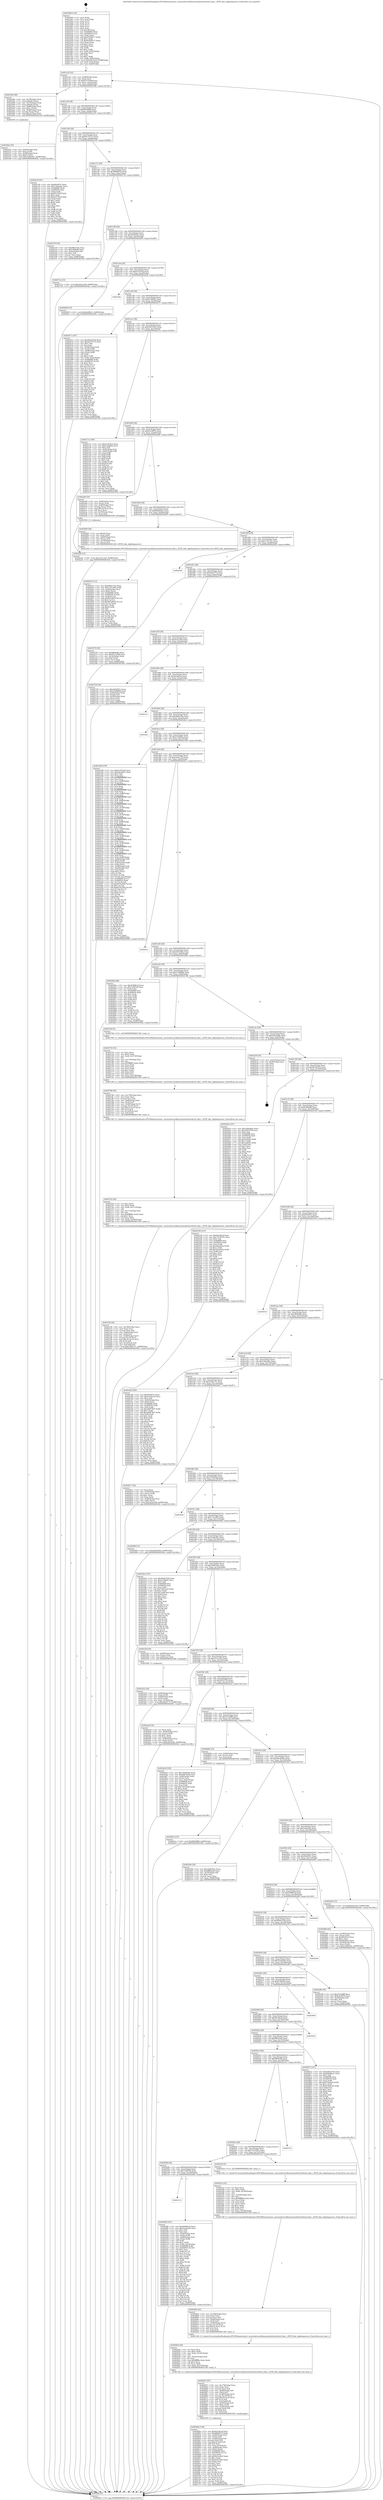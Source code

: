 digraph "0x401bb0" {
  label = "0x401bb0 (/mnt/c/Users/mathe/Desktop/tcc/POCII/binaries/extr_reactosdriversfilesystemsbtrfszstdzstd_ldm.c_ZSTD_ldm_skipSequences_Final-ollvm.out::main(0))"
  labelloc = "t"
  node[shape=record]

  Entry [label="",width=0.3,height=0.3,shape=circle,fillcolor=black,style=filled]
  "0x401c24" [label="{
     0x401c24 [32]\l
     | [instrs]\l
     &nbsp;&nbsp;0x401c24 \<+6\>: mov -0x98(%rbp),%eax\l
     &nbsp;&nbsp;0x401c2a \<+2\>: mov %eax,%ecx\l
     &nbsp;&nbsp;0x401c2c \<+6\>: sub $0x87e7e0b8,%ecx\l
     &nbsp;&nbsp;0x401c32 \<+6\>: mov %eax,-0xac(%rbp)\l
     &nbsp;&nbsp;0x401c38 \<+6\>: mov %ecx,-0xb0(%rbp)\l
     &nbsp;&nbsp;0x401c3e \<+6\>: je 000000000040238e \<main+0x7de\>\l
  }"]
  "0x40238e" [label="{
     0x40238e [48]\l
     | [instrs]\l
     &nbsp;&nbsp;0x40238e \<+4\>: mov -0x78(%rbp),%rax\l
     &nbsp;&nbsp;0x402392 \<+7\>: movq $0x64,(%rax)\l
     &nbsp;&nbsp;0x402399 \<+4\>: mov -0x70(%rbp),%rax\l
     &nbsp;&nbsp;0x40239d \<+7\>: movq $0x64,(%rax)\l
     &nbsp;&nbsp;0x4023a4 \<+4\>: mov -0x68(%rbp),%rax\l
     &nbsp;&nbsp;0x4023a8 \<+6\>: movl $0x1,(%rax)\l
     &nbsp;&nbsp;0x4023ae \<+4\>: mov -0x68(%rbp),%rax\l
     &nbsp;&nbsp;0x4023b2 \<+3\>: movslq (%rax),%rax\l
     &nbsp;&nbsp;0x4023b5 \<+4\>: imul $0x18,%rax,%rdi\l
     &nbsp;&nbsp;0x4023b9 \<+5\>: call 0000000000401050 \<malloc@plt\>\l
     | [calls]\l
     &nbsp;&nbsp;0x401050 \{1\} (unknown)\l
  }"]
  "0x401c44" [label="{
     0x401c44 [28]\l
     | [instrs]\l
     &nbsp;&nbsp;0x401c44 \<+5\>: jmp 0000000000401c49 \<main+0x99\>\l
     &nbsp;&nbsp;0x401c49 \<+6\>: mov -0xac(%rbp),%eax\l
     &nbsp;&nbsp;0x401c4f \<+5\>: sub $0x8954ffd6,%eax\l
     &nbsp;&nbsp;0x401c54 \<+6\>: mov %eax,-0xb4(%rbp)\l
     &nbsp;&nbsp;0x401c5a \<+6\>: je 0000000000402c30 \<main+0x1080\>\l
  }"]
  Exit [label="",width=0.3,height=0.3,shape=circle,fillcolor=black,style=filled,peripheries=2]
  "0x402c30" [label="{
     0x402c30 [91]\l
     | [instrs]\l
     &nbsp;&nbsp;0x402c30 \<+5\>: mov $0x69c997e,%eax\l
     &nbsp;&nbsp;0x402c35 \<+5\>: mov $0x128a24ae,%ecx\l
     &nbsp;&nbsp;0x402c3a \<+7\>: mov 0x406068,%edx\l
     &nbsp;&nbsp;0x402c41 \<+7\>: mov 0x406054,%esi\l
     &nbsp;&nbsp;0x402c48 \<+2\>: mov %edx,%edi\l
     &nbsp;&nbsp;0x402c4a \<+6\>: sub $0x6537da5f,%edi\l
     &nbsp;&nbsp;0x402c50 \<+3\>: sub $0x1,%edi\l
     &nbsp;&nbsp;0x402c53 \<+6\>: add $0x6537da5f,%edi\l
     &nbsp;&nbsp;0x402c59 \<+3\>: imul %edi,%edx\l
     &nbsp;&nbsp;0x402c5c \<+3\>: and $0x1,%edx\l
     &nbsp;&nbsp;0x402c5f \<+3\>: cmp $0x0,%edx\l
     &nbsp;&nbsp;0x402c62 \<+4\>: sete %r8b\l
     &nbsp;&nbsp;0x402c66 \<+3\>: cmp $0xa,%esi\l
     &nbsp;&nbsp;0x402c69 \<+4\>: setl %r9b\l
     &nbsp;&nbsp;0x402c6d \<+3\>: mov %r8b,%r10b\l
     &nbsp;&nbsp;0x402c70 \<+3\>: and %r9b,%r10b\l
     &nbsp;&nbsp;0x402c73 \<+3\>: xor %r9b,%r8b\l
     &nbsp;&nbsp;0x402c76 \<+3\>: or %r8b,%r10b\l
     &nbsp;&nbsp;0x402c79 \<+4\>: test $0x1,%r10b\l
     &nbsp;&nbsp;0x402c7d \<+3\>: cmovne %ecx,%eax\l
     &nbsp;&nbsp;0x402c80 \<+6\>: mov %eax,-0x98(%rbp)\l
     &nbsp;&nbsp;0x402c86 \<+5\>: jmp 000000000040304c \<main+0x149c\>\l
  }"]
  "0x401c60" [label="{
     0x401c60 [28]\l
     | [instrs]\l
     &nbsp;&nbsp;0x401c60 \<+5\>: jmp 0000000000401c65 \<main+0xb5\>\l
     &nbsp;&nbsp;0x401c65 \<+6\>: mov -0xac(%rbp),%eax\l
     &nbsp;&nbsp;0x401c6b \<+5\>: sub $0x9a17b772,%eax\l
     &nbsp;&nbsp;0x401c70 \<+6\>: mov %eax,-0xb8(%rbp)\l
     &nbsp;&nbsp;0x401c76 \<+6\>: je 0000000000402518 \<main+0x968\>\l
  }"]
  "0x402b1a" [label="{
     0x402b1a [15]\l
     | [instrs]\l
     &nbsp;&nbsp;0x402b1a \<+10\>: movl $0x8954ffd6,-0x98(%rbp)\l
     &nbsp;&nbsp;0x402b24 \<+5\>: jmp 000000000040304c \<main+0x149c\>\l
  }"]
  "0x402518" [label="{
     0x402518 [30]\l
     | [instrs]\l
     &nbsp;&nbsp;0x402518 \<+5\>: mov $0x68f2c0a4,%eax\l
     &nbsp;&nbsp;0x40251d \<+5\>: mov $0xfc896af8,%ecx\l
     &nbsp;&nbsp;0x402522 \<+3\>: mov -0x2e(%rbp),%dl\l
     &nbsp;&nbsp;0x402525 \<+3\>: test $0x1,%dl\l
     &nbsp;&nbsp;0x402528 \<+3\>: cmovne %ecx,%eax\l
     &nbsp;&nbsp;0x40252b \<+6\>: mov %eax,-0x98(%rbp)\l
     &nbsp;&nbsp;0x402531 \<+5\>: jmp 000000000040304c \<main+0x149c\>\l
  }"]
  "0x401c7c" [label="{
     0x401c7c [28]\l
     | [instrs]\l
     &nbsp;&nbsp;0x401c7c \<+5\>: jmp 0000000000401c81 \<main+0xd1\>\l
     &nbsp;&nbsp;0x401c81 \<+6\>: mov -0xac(%rbp),%eax\l
     &nbsp;&nbsp;0x401c87 \<+5\>: sub $0x9f6d9519,%eax\l
     &nbsp;&nbsp;0x401c8c \<+6\>: mov %eax,-0xbc(%rbp)\l
     &nbsp;&nbsp;0x401c92 \<+6\>: je 000000000040271a \<main+0xb6a\>\l
  }"]
  "0x402ada" [label="{
     0x402ada [15]\l
     | [instrs]\l
     &nbsp;&nbsp;0x402ada \<+10\>: movl $0x2151ced7,-0x98(%rbp)\l
     &nbsp;&nbsp;0x402ae4 \<+5\>: jmp 000000000040304c \<main+0x149c\>\l
  }"]
  "0x40271a" [label="{
     0x40271a [15]\l
     | [instrs]\l
     &nbsp;&nbsp;0x40271a \<+10\>: movl $0xcb2ea19b,-0x98(%rbp)\l
     &nbsp;&nbsp;0x402724 \<+5\>: jmp 000000000040304c \<main+0x149c\>\l
  }"]
  "0x401c98" [label="{
     0x401c98 [28]\l
     | [instrs]\l
     &nbsp;&nbsp;0x401c98 \<+5\>: jmp 0000000000401c9d \<main+0xed\>\l
     &nbsp;&nbsp;0x401c9d \<+6\>: mov -0xac(%rbp),%eax\l
     &nbsp;&nbsp;0x401ca3 \<+5\>: sub $0xa9204b3c,%eax\l
     &nbsp;&nbsp;0x401ca8 \<+6\>: mov %eax,-0xc0(%rbp)\l
     &nbsp;&nbsp;0x401cae \<+6\>: je 0000000000402839 \<main+0xc89\>\l
  }"]
  "0x402114" [label="{
     0x402114\l
  }", style=dashed]
  "0x402839" [label="{
     0x402839 [15]\l
     | [instrs]\l
     &nbsp;&nbsp;0x402839 \<+10\>: movl $0x40e8f2c1,-0x98(%rbp)\l
     &nbsp;&nbsp;0x402843 \<+5\>: jmp 000000000040304c \<main+0x149c\>\l
  }"]
  "0x401cb4" [label="{
     0x401cb4 [28]\l
     | [instrs]\l
     &nbsp;&nbsp;0x401cb4 \<+5\>: jmp 0000000000401cb9 \<main+0x109\>\l
     &nbsp;&nbsp;0x401cb9 \<+6\>: mov -0xac(%rbp),%eax\l
     &nbsp;&nbsp;0x401cbf \<+5\>: sub $0xb12f7dcd,%eax\l
     &nbsp;&nbsp;0x401cc4 \<+6\>: mov %eax,-0xc4(%rbp)\l
     &nbsp;&nbsp;0x401cca \<+6\>: je 0000000000402e4b \<main+0x129b\>\l
  }"]
  "0x4029f4" [label="{
     0x4029f4 [167]\l
     | [instrs]\l
     &nbsp;&nbsp;0x4029f4 \<+5\>: mov $0x459991af,%eax\l
     &nbsp;&nbsp;0x4029f9 \<+5\>: mov $0x52ad244e,%ecx\l
     &nbsp;&nbsp;0x4029fe \<+2\>: mov $0x1,%dl\l
     &nbsp;&nbsp;0x402a00 \<+2\>: xor %esi,%esi\l
     &nbsp;&nbsp;0x402a02 \<+4\>: mov -0x40(%rbp),%rdi\l
     &nbsp;&nbsp;0x402a06 \<+3\>: mov (%rdi),%r8d\l
     &nbsp;&nbsp;0x402a09 \<+4\>: mov -0x68(%rbp),%rdi\l
     &nbsp;&nbsp;0x402a0d \<+3\>: cmp (%rdi),%r8d\l
     &nbsp;&nbsp;0x402a10 \<+4\>: setl %r9b\l
     &nbsp;&nbsp;0x402a14 \<+4\>: and $0x1,%r9b\l
     &nbsp;&nbsp;0x402a18 \<+4\>: mov %r9b,-0x2d(%rbp)\l
     &nbsp;&nbsp;0x402a1c \<+8\>: mov 0x406068,%r8d\l
     &nbsp;&nbsp;0x402a24 \<+8\>: mov 0x406054,%r10d\l
     &nbsp;&nbsp;0x402a2c \<+3\>: sub $0x1,%esi\l
     &nbsp;&nbsp;0x402a2f \<+3\>: mov %r8d,%r11d\l
     &nbsp;&nbsp;0x402a32 \<+3\>: add %esi,%r11d\l
     &nbsp;&nbsp;0x402a35 \<+4\>: imul %r11d,%r8d\l
     &nbsp;&nbsp;0x402a39 \<+4\>: and $0x1,%r8d\l
     &nbsp;&nbsp;0x402a3d \<+4\>: cmp $0x0,%r8d\l
     &nbsp;&nbsp;0x402a41 \<+4\>: sete %r9b\l
     &nbsp;&nbsp;0x402a45 \<+4\>: cmp $0xa,%r10d\l
     &nbsp;&nbsp;0x402a49 \<+3\>: setl %bl\l
     &nbsp;&nbsp;0x402a4c \<+3\>: mov %r9b,%r14b\l
     &nbsp;&nbsp;0x402a4f \<+4\>: xor $0xff,%r14b\l
     &nbsp;&nbsp;0x402a53 \<+3\>: mov %bl,%r15b\l
     &nbsp;&nbsp;0x402a56 \<+4\>: xor $0xff,%r15b\l
     &nbsp;&nbsp;0x402a5a \<+3\>: xor $0x0,%dl\l
     &nbsp;&nbsp;0x402a5d \<+3\>: mov %r14b,%r12b\l
     &nbsp;&nbsp;0x402a60 \<+4\>: and $0x0,%r12b\l
     &nbsp;&nbsp;0x402a64 \<+3\>: and %dl,%r9b\l
     &nbsp;&nbsp;0x402a67 \<+3\>: mov %r15b,%r13b\l
     &nbsp;&nbsp;0x402a6a \<+4\>: and $0x0,%r13b\l
     &nbsp;&nbsp;0x402a6e \<+2\>: and %dl,%bl\l
     &nbsp;&nbsp;0x402a70 \<+3\>: or %r9b,%r12b\l
     &nbsp;&nbsp;0x402a73 \<+3\>: or %bl,%r13b\l
     &nbsp;&nbsp;0x402a76 \<+3\>: xor %r13b,%r12b\l
     &nbsp;&nbsp;0x402a79 \<+3\>: or %r15b,%r14b\l
     &nbsp;&nbsp;0x402a7c \<+4\>: xor $0xff,%r14b\l
     &nbsp;&nbsp;0x402a80 \<+3\>: or $0x0,%dl\l
     &nbsp;&nbsp;0x402a83 \<+3\>: and %dl,%r14b\l
     &nbsp;&nbsp;0x402a86 \<+3\>: or %r14b,%r12b\l
     &nbsp;&nbsp;0x402a89 \<+4\>: test $0x1,%r12b\l
     &nbsp;&nbsp;0x402a8d \<+3\>: cmovne %ecx,%eax\l
     &nbsp;&nbsp;0x402a90 \<+6\>: mov %eax,-0x98(%rbp)\l
     &nbsp;&nbsp;0x402a96 \<+5\>: jmp 000000000040304c \<main+0x149c\>\l
  }"]
  "0x402e4b" [label="{
     0x402e4b\l
  }", style=dashed]
  "0x401cd0" [label="{
     0x401cd0 [28]\l
     | [instrs]\l
     &nbsp;&nbsp;0x401cd0 \<+5\>: jmp 0000000000401cd5 \<main+0x125\>\l
     &nbsp;&nbsp;0x401cd5 \<+6\>: mov -0xac(%rbp),%eax\l
     &nbsp;&nbsp;0x401cdb \<+5\>: sub $0xb13f9ef2,%eax\l
     &nbsp;&nbsp;0x401ce0 \<+6\>: mov %eax,-0xc8(%rbp)\l
     &nbsp;&nbsp;0x401ce6 \<+6\>: je 0000000000402471 \<main+0x8c1\>\l
  }"]
  "0x40291f" [label="{
     0x40291f [112]\l
     | [instrs]\l
     &nbsp;&nbsp;0x40291f \<+5\>: mov $0xdd92a70e,%eax\l
     &nbsp;&nbsp;0x402924 \<+6\>: mov $0x1741af64,%r8d\l
     &nbsp;&nbsp;0x40292a \<+4\>: mov -0x40(%rbp),%rcx\l
     &nbsp;&nbsp;0x40292e \<+6\>: movl $0x0,(%rcx)\l
     &nbsp;&nbsp;0x402934 \<+8\>: mov 0x406068,%r9d\l
     &nbsp;&nbsp;0x40293c \<+8\>: mov 0x406054,%r10d\l
     &nbsp;&nbsp;0x402944 \<+3\>: mov %r9d,%r11d\l
     &nbsp;&nbsp;0x402947 \<+7\>: add $0x987a8970,%r11d\l
     &nbsp;&nbsp;0x40294e \<+4\>: sub $0x1,%r11d\l
     &nbsp;&nbsp;0x402952 \<+7\>: sub $0x987a8970,%r11d\l
     &nbsp;&nbsp;0x402959 \<+4\>: imul %r11d,%r9d\l
     &nbsp;&nbsp;0x40295d \<+4\>: and $0x1,%r9d\l
     &nbsp;&nbsp;0x402961 \<+4\>: cmp $0x0,%r9d\l
     &nbsp;&nbsp;0x402965 \<+3\>: sete %bl\l
     &nbsp;&nbsp;0x402968 \<+4\>: cmp $0xa,%r10d\l
     &nbsp;&nbsp;0x40296c \<+4\>: setl %r14b\l
     &nbsp;&nbsp;0x402970 \<+3\>: mov %bl,%r15b\l
     &nbsp;&nbsp;0x402973 \<+3\>: and %r14b,%r15b\l
     &nbsp;&nbsp;0x402976 \<+3\>: xor %r14b,%bl\l
     &nbsp;&nbsp;0x402979 \<+3\>: or %bl,%r15b\l
     &nbsp;&nbsp;0x40297c \<+4\>: test $0x1,%r15b\l
     &nbsp;&nbsp;0x402980 \<+4\>: cmovne %r8d,%eax\l
     &nbsp;&nbsp;0x402984 \<+6\>: mov %eax,-0x98(%rbp)\l
     &nbsp;&nbsp;0x40298a \<+5\>: jmp 000000000040304c \<main+0x149c\>\l
  }"]
  "0x402471" [label="{
     0x402471 [167]\l
     | [instrs]\l
     &nbsp;&nbsp;0x402471 \<+5\>: mov $0x49eb333b,%eax\l
     &nbsp;&nbsp;0x402476 \<+5\>: mov $0x9a17b772,%ecx\l
     &nbsp;&nbsp;0x40247b \<+2\>: mov $0x1,%dl\l
     &nbsp;&nbsp;0x40247d \<+2\>: xor %esi,%esi\l
     &nbsp;&nbsp;0x40247f \<+4\>: mov -0x58(%rbp),%rdi\l
     &nbsp;&nbsp;0x402483 \<+3\>: mov (%rdi),%r8d\l
     &nbsp;&nbsp;0x402486 \<+4\>: mov -0x68(%rbp),%rdi\l
     &nbsp;&nbsp;0x40248a \<+3\>: cmp (%rdi),%r8d\l
     &nbsp;&nbsp;0x40248d \<+4\>: setl %r9b\l
     &nbsp;&nbsp;0x402491 \<+4\>: and $0x1,%r9b\l
     &nbsp;&nbsp;0x402495 \<+4\>: mov %r9b,-0x2e(%rbp)\l
     &nbsp;&nbsp;0x402499 \<+8\>: mov 0x406068,%r8d\l
     &nbsp;&nbsp;0x4024a1 \<+8\>: mov 0x406054,%r10d\l
     &nbsp;&nbsp;0x4024a9 \<+3\>: sub $0x1,%esi\l
     &nbsp;&nbsp;0x4024ac \<+3\>: mov %r8d,%r11d\l
     &nbsp;&nbsp;0x4024af \<+3\>: add %esi,%r11d\l
     &nbsp;&nbsp;0x4024b2 \<+4\>: imul %r11d,%r8d\l
     &nbsp;&nbsp;0x4024b6 \<+4\>: and $0x1,%r8d\l
     &nbsp;&nbsp;0x4024ba \<+4\>: cmp $0x0,%r8d\l
     &nbsp;&nbsp;0x4024be \<+4\>: sete %r9b\l
     &nbsp;&nbsp;0x4024c2 \<+4\>: cmp $0xa,%r10d\l
     &nbsp;&nbsp;0x4024c6 \<+3\>: setl %bl\l
     &nbsp;&nbsp;0x4024c9 \<+3\>: mov %r9b,%r14b\l
     &nbsp;&nbsp;0x4024cc \<+4\>: xor $0xff,%r14b\l
     &nbsp;&nbsp;0x4024d0 \<+3\>: mov %bl,%r15b\l
     &nbsp;&nbsp;0x4024d3 \<+4\>: xor $0xff,%r15b\l
     &nbsp;&nbsp;0x4024d7 \<+3\>: xor $0x0,%dl\l
     &nbsp;&nbsp;0x4024da \<+3\>: mov %r14b,%r12b\l
     &nbsp;&nbsp;0x4024dd \<+4\>: and $0x0,%r12b\l
     &nbsp;&nbsp;0x4024e1 \<+3\>: and %dl,%r9b\l
     &nbsp;&nbsp;0x4024e4 \<+3\>: mov %r15b,%r13b\l
     &nbsp;&nbsp;0x4024e7 \<+4\>: and $0x0,%r13b\l
     &nbsp;&nbsp;0x4024eb \<+2\>: and %dl,%bl\l
     &nbsp;&nbsp;0x4024ed \<+3\>: or %r9b,%r12b\l
     &nbsp;&nbsp;0x4024f0 \<+3\>: or %bl,%r13b\l
     &nbsp;&nbsp;0x4024f3 \<+3\>: xor %r13b,%r12b\l
     &nbsp;&nbsp;0x4024f6 \<+3\>: or %r15b,%r14b\l
     &nbsp;&nbsp;0x4024f9 \<+4\>: xor $0xff,%r14b\l
     &nbsp;&nbsp;0x4024fd \<+3\>: or $0x0,%dl\l
     &nbsp;&nbsp;0x402500 \<+3\>: and %dl,%r14b\l
     &nbsp;&nbsp;0x402503 \<+3\>: or %r14b,%r12b\l
     &nbsp;&nbsp;0x402506 \<+4\>: test $0x1,%r12b\l
     &nbsp;&nbsp;0x40250a \<+3\>: cmovne %ecx,%eax\l
     &nbsp;&nbsp;0x40250d \<+6\>: mov %eax,-0x98(%rbp)\l
     &nbsp;&nbsp;0x402513 \<+5\>: jmp 000000000040304c \<main+0x149c\>\l
  }"]
  "0x401cec" [label="{
     0x401cec [28]\l
     | [instrs]\l
     &nbsp;&nbsp;0x401cec \<+5\>: jmp 0000000000401cf1 \<main+0x141\>\l
     &nbsp;&nbsp;0x401cf1 \<+6\>: mov -0xac(%rbp),%eax\l
     &nbsp;&nbsp;0x401cf7 \<+5\>: sub $0xb3931b25,%eax\l
     &nbsp;&nbsp;0x401cfc \<+6\>: mov %eax,-0xcc(%rbp)\l
     &nbsp;&nbsp;0x401d02 \<+6\>: je 000000000040211e \<main+0x56e\>\l
  }"]
  "0x4027df" [label="{
     0x4027df [56]\l
     | [instrs]\l
     &nbsp;&nbsp;0x4027df \<+6\>: mov -0x180(%rbp),%ecx\l
     &nbsp;&nbsp;0x4027e5 \<+3\>: imul %eax,%ecx\l
     &nbsp;&nbsp;0x4027e8 \<+3\>: movslq %ecx,%r8\l
     &nbsp;&nbsp;0x4027eb \<+4\>: mov -0x60(%rbp),%r9\l
     &nbsp;&nbsp;0x4027ef \<+3\>: mov (%r9),%r9\l
     &nbsp;&nbsp;0x4027f2 \<+4\>: mov -0x58(%rbp),%r10\l
     &nbsp;&nbsp;0x4027f6 \<+3\>: movslq (%r10),%r10\l
     &nbsp;&nbsp;0x4027f9 \<+4\>: imul $0x18,%r10,%r10\l
     &nbsp;&nbsp;0x4027fd \<+3\>: add %r10,%r9\l
     &nbsp;&nbsp;0x402800 \<+4\>: mov 0x10(%r9),%r9\l
     &nbsp;&nbsp;0x402804 \<+4\>: mov %r8,0x8(%r9)\l
     &nbsp;&nbsp;0x402808 \<+10\>: movl $0x1290cc71,-0x98(%rbp)\l
     &nbsp;&nbsp;0x402812 \<+5\>: jmp 000000000040304c \<main+0x149c\>\l
  }"]
  "0x40211e" [label="{
     0x40211e [106]\l
     | [instrs]\l
     &nbsp;&nbsp;0x40211e \<+5\>: mov $0xb12f7dcd,%eax\l
     &nbsp;&nbsp;0x402123 \<+5\>: mov $0xe1b48faa,%ecx\l
     &nbsp;&nbsp;0x402128 \<+2\>: mov $0x1,%dl\l
     &nbsp;&nbsp;0x40212a \<+7\>: mov -0x92(%rbp),%sil\l
     &nbsp;&nbsp;0x402131 \<+7\>: mov -0x91(%rbp),%dil\l
     &nbsp;&nbsp;0x402138 \<+3\>: mov %sil,%r8b\l
     &nbsp;&nbsp;0x40213b \<+4\>: xor $0xff,%r8b\l
     &nbsp;&nbsp;0x40213f \<+3\>: mov %dil,%r9b\l
     &nbsp;&nbsp;0x402142 \<+4\>: xor $0xff,%r9b\l
     &nbsp;&nbsp;0x402146 \<+3\>: xor $0x1,%dl\l
     &nbsp;&nbsp;0x402149 \<+3\>: mov %r8b,%r10b\l
     &nbsp;&nbsp;0x40214c \<+4\>: and $0xff,%r10b\l
     &nbsp;&nbsp;0x402150 \<+3\>: and %dl,%sil\l
     &nbsp;&nbsp;0x402153 \<+3\>: mov %r9b,%r11b\l
     &nbsp;&nbsp;0x402156 \<+4\>: and $0xff,%r11b\l
     &nbsp;&nbsp;0x40215a \<+3\>: and %dl,%dil\l
     &nbsp;&nbsp;0x40215d \<+3\>: or %sil,%r10b\l
     &nbsp;&nbsp;0x402160 \<+3\>: or %dil,%r11b\l
     &nbsp;&nbsp;0x402163 \<+3\>: xor %r11b,%r10b\l
     &nbsp;&nbsp;0x402166 \<+3\>: or %r9b,%r8b\l
     &nbsp;&nbsp;0x402169 \<+4\>: xor $0xff,%r8b\l
     &nbsp;&nbsp;0x40216d \<+3\>: or $0x1,%dl\l
     &nbsp;&nbsp;0x402170 \<+3\>: and %dl,%r8b\l
     &nbsp;&nbsp;0x402173 \<+3\>: or %r8b,%r10b\l
     &nbsp;&nbsp;0x402176 \<+4\>: test $0x1,%r10b\l
     &nbsp;&nbsp;0x40217a \<+3\>: cmovne %ecx,%eax\l
     &nbsp;&nbsp;0x40217d \<+6\>: mov %eax,-0x98(%rbp)\l
     &nbsp;&nbsp;0x402183 \<+5\>: jmp 000000000040304c \<main+0x149c\>\l
  }"]
  "0x401d08" [label="{
     0x401d08 [28]\l
     | [instrs]\l
     &nbsp;&nbsp;0x401d08 \<+5\>: jmp 0000000000401d0d \<main+0x15d\>\l
     &nbsp;&nbsp;0x401d0d \<+6\>: mov -0xac(%rbp),%eax\l
     &nbsp;&nbsp;0x401d13 \<+5\>: sub $0xb3c58f70,%eax\l
     &nbsp;&nbsp;0x401d18 \<+6\>: mov %eax,-0xd0(%rbp)\l
     &nbsp;&nbsp;0x401d1e \<+6\>: je 0000000000402ab9 \<main+0xf09\>\l
  }"]
  "0x40304c" [label="{
     0x40304c [5]\l
     | [instrs]\l
     &nbsp;&nbsp;0x40304c \<+5\>: jmp 0000000000401c24 \<main+0x74\>\l
  }"]
  "0x401bb0" [label="{
     0x401bb0 [116]\l
     | [instrs]\l
     &nbsp;&nbsp;0x401bb0 \<+1\>: push %rbp\l
     &nbsp;&nbsp;0x401bb1 \<+3\>: mov %rsp,%rbp\l
     &nbsp;&nbsp;0x401bb4 \<+2\>: push %r15\l
     &nbsp;&nbsp;0x401bb6 \<+2\>: push %r14\l
     &nbsp;&nbsp;0x401bb8 \<+2\>: push %r13\l
     &nbsp;&nbsp;0x401bba \<+2\>: push %r12\l
     &nbsp;&nbsp;0x401bbc \<+1\>: push %rbx\l
     &nbsp;&nbsp;0x401bbd \<+7\>: sub $0x198,%rsp\l
     &nbsp;&nbsp;0x401bc4 \<+7\>: mov 0x406068,%eax\l
     &nbsp;&nbsp;0x401bcb \<+7\>: mov 0x406054,%ecx\l
     &nbsp;&nbsp;0x401bd2 \<+2\>: mov %eax,%edx\l
     &nbsp;&nbsp;0x401bd4 \<+6\>: add $0x93208e17,%edx\l
     &nbsp;&nbsp;0x401bda \<+3\>: sub $0x1,%edx\l
     &nbsp;&nbsp;0x401bdd \<+6\>: sub $0x93208e17,%edx\l
     &nbsp;&nbsp;0x401be3 \<+3\>: imul %edx,%eax\l
     &nbsp;&nbsp;0x401be6 \<+3\>: and $0x1,%eax\l
     &nbsp;&nbsp;0x401be9 \<+3\>: cmp $0x0,%eax\l
     &nbsp;&nbsp;0x401bec \<+4\>: sete %r8b\l
     &nbsp;&nbsp;0x401bf0 \<+4\>: and $0x1,%r8b\l
     &nbsp;&nbsp;0x401bf4 \<+7\>: mov %r8b,-0x92(%rbp)\l
     &nbsp;&nbsp;0x401bfb \<+3\>: cmp $0xa,%ecx\l
     &nbsp;&nbsp;0x401bfe \<+4\>: setl %r8b\l
     &nbsp;&nbsp;0x401c02 \<+4\>: and $0x1,%r8b\l
     &nbsp;&nbsp;0x401c06 \<+7\>: mov %r8b,-0x91(%rbp)\l
     &nbsp;&nbsp;0x401c0d \<+10\>: movl $0xb3931b25,-0x98(%rbp)\l
     &nbsp;&nbsp;0x401c17 \<+6\>: mov %edi,-0x9c(%rbp)\l
     &nbsp;&nbsp;0x401c1d \<+7\>: mov %rsi,-0xa8(%rbp)\l
  }"]
  "0x4027b3" [label="{
     0x4027b3 [44]\l
     | [instrs]\l
     &nbsp;&nbsp;0x4027b3 \<+2\>: xor %ecx,%ecx\l
     &nbsp;&nbsp;0x4027b5 \<+5\>: mov $0x2,%edx\l
     &nbsp;&nbsp;0x4027ba \<+6\>: mov %edx,-0x17c(%rbp)\l
     &nbsp;&nbsp;0x4027c0 \<+1\>: cltd\l
     &nbsp;&nbsp;0x4027c1 \<+6\>: mov -0x17c(%rbp),%esi\l
     &nbsp;&nbsp;0x4027c7 \<+2\>: idiv %esi\l
     &nbsp;&nbsp;0x4027c9 \<+6\>: imul $0xfffffffe,%edx,%edx\l
     &nbsp;&nbsp;0x4027cf \<+3\>: sub $0x1,%ecx\l
     &nbsp;&nbsp;0x4027d2 \<+2\>: sub %ecx,%edx\l
     &nbsp;&nbsp;0x4027d4 \<+6\>: mov %edx,-0x180(%rbp)\l
     &nbsp;&nbsp;0x4027da \<+5\>: call 0000000000401160 \<next_i\>\l
     | [calls]\l
     &nbsp;&nbsp;0x401160 \{1\} (/mnt/c/Users/mathe/Desktop/tcc/POCII/binaries/extr_reactosdriversfilesystemsbtrfszstdzstd_ldm.c_ZSTD_ldm_skipSequences_Final-ollvm.out::next_i)\l
  }"]
  "0x402ab9" [label="{
     0x402ab9 [33]\l
     | [instrs]\l
     &nbsp;&nbsp;0x402ab9 \<+4\>: mov -0x60(%rbp),%rax\l
     &nbsp;&nbsp;0x402abd \<+3\>: mov (%rax),%rax\l
     &nbsp;&nbsp;0x402ac0 \<+4\>: mov -0x40(%rbp),%rcx\l
     &nbsp;&nbsp;0x402ac4 \<+3\>: movslq (%rcx),%rcx\l
     &nbsp;&nbsp;0x402ac7 \<+4\>: imul $0x18,%rcx,%rcx\l
     &nbsp;&nbsp;0x402acb \<+3\>: add %rcx,%rax\l
     &nbsp;&nbsp;0x402ace \<+4\>: mov 0x10(%rax),%rax\l
     &nbsp;&nbsp;0x402ad2 \<+3\>: mov %rax,%rdi\l
     &nbsp;&nbsp;0x402ad5 \<+5\>: call 0000000000401030 \<free@plt\>\l
     | [calls]\l
     &nbsp;&nbsp;0x401030 \{1\} (unknown)\l
  }"]
  "0x401d24" [label="{
     0x401d24 [28]\l
     | [instrs]\l
     &nbsp;&nbsp;0x401d24 \<+5\>: jmp 0000000000401d29 \<main+0x179\>\l
     &nbsp;&nbsp;0x401d29 \<+6\>: mov -0xac(%rbp),%eax\l
     &nbsp;&nbsp;0x401d2f \<+5\>: sub $0xb6b09aa1,%eax\l
     &nbsp;&nbsp;0x401d34 \<+6\>: mov %eax,-0xd4(%rbp)\l
     &nbsp;&nbsp;0x401d3a \<+6\>: je 0000000000402905 \<main+0xd55\>\l
  }"]
  "0x402786" [label="{
     0x402786 [45]\l
     | [instrs]\l
     &nbsp;&nbsp;0x402786 \<+6\>: mov -0x178(%rbp),%ecx\l
     &nbsp;&nbsp;0x40278c \<+3\>: imul %eax,%ecx\l
     &nbsp;&nbsp;0x40278f \<+3\>: movslq %ecx,%r8\l
     &nbsp;&nbsp;0x402792 \<+4\>: mov -0x60(%rbp),%r9\l
     &nbsp;&nbsp;0x402796 \<+3\>: mov (%r9),%r9\l
     &nbsp;&nbsp;0x402799 \<+4\>: mov -0x58(%rbp),%r10\l
     &nbsp;&nbsp;0x40279d \<+3\>: movslq (%r10),%r10\l
     &nbsp;&nbsp;0x4027a0 \<+4\>: imul $0x18,%r10,%r10\l
     &nbsp;&nbsp;0x4027a4 \<+3\>: add %r10,%r9\l
     &nbsp;&nbsp;0x4027a7 \<+4\>: mov 0x10(%r9),%r9\l
     &nbsp;&nbsp;0x4027ab \<+3\>: mov %r8,(%r9)\l
     &nbsp;&nbsp;0x4027ae \<+5\>: call 0000000000401160 \<next_i\>\l
     | [calls]\l
     &nbsp;&nbsp;0x401160 \{1\} (/mnt/c/Users/mathe/Desktop/tcc/POCII/binaries/extr_reactosdriversfilesystemsbtrfszstdzstd_ldm.c_ZSTD_ldm_skipSequences_Final-ollvm.out::next_i)\l
  }"]
  "0x402905" [label="{
     0x402905 [26]\l
     | [instrs]\l
     &nbsp;&nbsp;0x402905 \<+5\>: mov $0x64,%eax\l
     &nbsp;&nbsp;0x40290a \<+2\>: mov %eax,%edx\l
     &nbsp;&nbsp;0x40290c \<+4\>: mov -0x60(%rbp),%rcx\l
     &nbsp;&nbsp;0x402910 \<+3\>: mov (%rcx),%rdi\l
     &nbsp;&nbsp;0x402913 \<+4\>: mov -0x78(%rbp),%rcx\l
     &nbsp;&nbsp;0x402917 \<+3\>: mov (%rcx),%rsi\l
     &nbsp;&nbsp;0x40291a \<+5\>: call 0000000000401240 \<ZSTD_ldm_skipSequences\>\l
     | [calls]\l
     &nbsp;&nbsp;0x401240 \{1\} (/mnt/c/Users/mathe/Desktop/tcc/POCII/binaries/extr_reactosdriversfilesystemsbtrfszstdzstd_ldm.c_ZSTD_ldm_skipSequences_Final-ollvm.out::ZSTD_ldm_skipSequences)\l
  }"]
  "0x401d40" [label="{
     0x401d40 [28]\l
     | [instrs]\l
     &nbsp;&nbsp;0x401d40 \<+5\>: jmp 0000000000401d45 \<main+0x195\>\l
     &nbsp;&nbsp;0x401d45 \<+6\>: mov -0xac(%rbp),%eax\l
     &nbsp;&nbsp;0x401d4b \<+5\>: sub $0xc134115c,%eax\l
     &nbsp;&nbsp;0x401d50 \<+6\>: mov %eax,-0xd8(%rbp)\l
     &nbsp;&nbsp;0x401d56 \<+6\>: je 0000000000402b38 \<main+0xf88\>\l
  }"]
  "0x402752" [label="{
     0x402752 [52]\l
     | [instrs]\l
     &nbsp;&nbsp;0x402752 \<+2\>: xor %ecx,%ecx\l
     &nbsp;&nbsp;0x402754 \<+5\>: mov $0x2,%edx\l
     &nbsp;&nbsp;0x402759 \<+6\>: mov %edx,-0x174(%rbp)\l
     &nbsp;&nbsp;0x40275f \<+1\>: cltd\l
     &nbsp;&nbsp;0x402760 \<+6\>: mov -0x174(%rbp),%esi\l
     &nbsp;&nbsp;0x402766 \<+2\>: idiv %esi\l
     &nbsp;&nbsp;0x402768 \<+6\>: imul $0xfffffffe,%edx,%edx\l
     &nbsp;&nbsp;0x40276e \<+2\>: mov %ecx,%edi\l
     &nbsp;&nbsp;0x402770 \<+2\>: sub %edx,%edi\l
     &nbsp;&nbsp;0x402772 \<+2\>: mov %ecx,%edx\l
     &nbsp;&nbsp;0x402774 \<+3\>: sub $0x1,%edx\l
     &nbsp;&nbsp;0x402777 \<+2\>: add %edx,%edi\l
     &nbsp;&nbsp;0x402779 \<+2\>: sub %edi,%ecx\l
     &nbsp;&nbsp;0x40277b \<+6\>: mov %ecx,-0x178(%rbp)\l
     &nbsp;&nbsp;0x402781 \<+5\>: call 0000000000401160 \<next_i\>\l
     | [calls]\l
     &nbsp;&nbsp;0x401160 \{1\} (/mnt/c/Users/mathe/Desktop/tcc/POCII/binaries/extr_reactosdriversfilesystemsbtrfszstdzstd_ldm.c_ZSTD_ldm_skipSequences_Final-ollvm.out::next_i)\l
  }"]
  "0x402b38" [label="{
     0x402b38\l
  }", style=dashed]
  "0x401d5c" [label="{
     0x401d5c [28]\l
     | [instrs]\l
     &nbsp;&nbsp;0x401d5c \<+5\>: jmp 0000000000401d61 \<main+0x1b1\>\l
     &nbsp;&nbsp;0x401d61 \<+6\>: mov -0xac(%rbp),%eax\l
     &nbsp;&nbsp;0x401d67 \<+5\>: sub $0xc6dc477a,%eax\l
     &nbsp;&nbsp;0x401d6c \<+6\>: mov %eax,-0xdc(%rbp)\l
     &nbsp;&nbsp;0x401d72 \<+6\>: je 0000000000402370 \<main+0x7c0\>\l
  }"]
  "0x40269a" [label="{
     0x40269a [128]\l
     | [instrs]\l
     &nbsp;&nbsp;0x40269a \<+5\>: mov $0x641dbcef,%ecx\l
     &nbsp;&nbsp;0x40269f \<+5\>: mov $0x9f6d9519,%edx\l
     &nbsp;&nbsp;0x4026a4 \<+4\>: mov -0x60(%rbp),%rdi\l
     &nbsp;&nbsp;0x4026a8 \<+3\>: mov (%rdi),%rdi\l
     &nbsp;&nbsp;0x4026ab \<+4\>: mov -0x58(%rbp),%r8\l
     &nbsp;&nbsp;0x4026af \<+3\>: movslq (%r8),%r8\l
     &nbsp;&nbsp;0x4026b2 \<+4\>: imul $0x18,%r8,%r8\l
     &nbsp;&nbsp;0x4026b6 \<+3\>: add %r8,%rdi\l
     &nbsp;&nbsp;0x4026b9 \<+4\>: mov %rax,0x10(%rdi)\l
     &nbsp;&nbsp;0x4026bd \<+4\>: mov -0x48(%rbp),%rax\l
     &nbsp;&nbsp;0x4026c1 \<+6\>: movl $0x0,(%rax)\l
     &nbsp;&nbsp;0x4026c7 \<+7\>: mov 0x406068,%esi\l
     &nbsp;&nbsp;0x4026ce \<+8\>: mov 0x406054,%r11d\l
     &nbsp;&nbsp;0x4026d6 \<+2\>: mov %esi,%ebx\l
     &nbsp;&nbsp;0x4026d8 \<+6\>: add $0x945ce4d5,%ebx\l
     &nbsp;&nbsp;0x4026de \<+3\>: sub $0x1,%ebx\l
     &nbsp;&nbsp;0x4026e1 \<+6\>: sub $0x945ce4d5,%ebx\l
     &nbsp;&nbsp;0x4026e7 \<+3\>: imul %ebx,%esi\l
     &nbsp;&nbsp;0x4026ea \<+3\>: and $0x1,%esi\l
     &nbsp;&nbsp;0x4026ed \<+3\>: cmp $0x0,%esi\l
     &nbsp;&nbsp;0x4026f0 \<+4\>: sete %r14b\l
     &nbsp;&nbsp;0x4026f4 \<+4\>: cmp $0xa,%r11d\l
     &nbsp;&nbsp;0x4026f8 \<+4\>: setl %r15b\l
     &nbsp;&nbsp;0x4026fc \<+3\>: mov %r14b,%r12b\l
     &nbsp;&nbsp;0x4026ff \<+3\>: and %r15b,%r12b\l
     &nbsp;&nbsp;0x402702 \<+3\>: xor %r15b,%r14b\l
     &nbsp;&nbsp;0x402705 \<+3\>: or %r14b,%r12b\l
     &nbsp;&nbsp;0x402708 \<+4\>: test $0x1,%r12b\l
     &nbsp;&nbsp;0x40270c \<+3\>: cmovne %edx,%ecx\l
     &nbsp;&nbsp;0x40270f \<+6\>: mov %ecx,-0x98(%rbp)\l
     &nbsp;&nbsp;0x402715 \<+5\>: jmp 000000000040304c \<main+0x149c\>\l
  }"]
  "0x402370" [label="{
     0x402370 [30]\l
     | [instrs]\l
     &nbsp;&nbsp;0x402370 \<+5\>: mov $0xd8bbd4b,%eax\l
     &nbsp;&nbsp;0x402375 \<+5\>: mov $0x87e7e0b8,%ecx\l
     &nbsp;&nbsp;0x40237a \<+3\>: mov -0x34(%rbp),%edx\l
     &nbsp;&nbsp;0x40237d \<+3\>: cmp $0x0,%edx\l
     &nbsp;&nbsp;0x402380 \<+3\>: cmove %ecx,%eax\l
     &nbsp;&nbsp;0x402383 \<+6\>: mov %eax,-0x98(%rbp)\l
     &nbsp;&nbsp;0x402389 \<+5\>: jmp 000000000040304c \<main+0x149c\>\l
  }"]
  "0x401d78" [label="{
     0x401d78 [28]\l
     | [instrs]\l
     &nbsp;&nbsp;0x401d78 \<+5\>: jmp 0000000000401d7d \<main+0x1cd\>\l
     &nbsp;&nbsp;0x401d7d \<+6\>: mov -0xac(%rbp),%eax\l
     &nbsp;&nbsp;0x401d83 \<+5\>: sub $0xcb2ea19b,%eax\l
     &nbsp;&nbsp;0x401d88 \<+6\>: mov %eax,-0xe0(%rbp)\l
     &nbsp;&nbsp;0x401d8e \<+6\>: je 0000000000402729 \<main+0xb79\>\l
  }"]
  "0x402657" [label="{
     0x402657 [67]\l
     | [instrs]\l
     &nbsp;&nbsp;0x402657 \<+6\>: mov -0x170(%rbp),%ecx\l
     &nbsp;&nbsp;0x40265d \<+3\>: imul %eax,%ecx\l
     &nbsp;&nbsp;0x402660 \<+3\>: movslq %ecx,%r8\l
     &nbsp;&nbsp;0x402663 \<+4\>: mov -0x60(%rbp),%r9\l
     &nbsp;&nbsp;0x402667 \<+3\>: mov (%r9),%r9\l
     &nbsp;&nbsp;0x40266a \<+4\>: mov -0x58(%rbp),%r10\l
     &nbsp;&nbsp;0x40266e \<+3\>: movslq (%r10),%r10\l
     &nbsp;&nbsp;0x402671 \<+4\>: imul $0x18,%r10,%r10\l
     &nbsp;&nbsp;0x402675 \<+3\>: add %r10,%r9\l
     &nbsp;&nbsp;0x402678 \<+4\>: mov %r8,0x8(%r9)\l
     &nbsp;&nbsp;0x40267c \<+4\>: mov -0x50(%rbp),%r8\l
     &nbsp;&nbsp;0x402680 \<+7\>: movl $0x1,(%r8)\l
     &nbsp;&nbsp;0x402687 \<+4\>: mov -0x50(%rbp),%r8\l
     &nbsp;&nbsp;0x40268b \<+3\>: movslq (%r8),%r8\l
     &nbsp;&nbsp;0x40268e \<+4\>: shl $0x4,%r8\l
     &nbsp;&nbsp;0x402692 \<+3\>: mov %r8,%rdi\l
     &nbsp;&nbsp;0x402695 \<+5\>: call 0000000000401050 \<malloc@plt\>\l
     | [calls]\l
     &nbsp;&nbsp;0x401050 \{1\} (unknown)\l
  }"]
  "0x402729" [label="{
     0x402729 [36]\l
     | [instrs]\l
     &nbsp;&nbsp;0x402729 \<+5\>: mov $0xa9204b3c,%eax\l
     &nbsp;&nbsp;0x40272e \<+5\>: mov $0xe79d960d,%ecx\l
     &nbsp;&nbsp;0x402733 \<+4\>: mov -0x48(%rbp),%rdx\l
     &nbsp;&nbsp;0x402737 \<+2\>: mov (%rdx),%esi\l
     &nbsp;&nbsp;0x402739 \<+4\>: mov -0x50(%rbp),%rdx\l
     &nbsp;&nbsp;0x40273d \<+2\>: cmp (%rdx),%esi\l
     &nbsp;&nbsp;0x40273f \<+3\>: cmovl %ecx,%eax\l
     &nbsp;&nbsp;0x402742 \<+6\>: mov %eax,-0x98(%rbp)\l
     &nbsp;&nbsp;0x402748 \<+5\>: jmp 000000000040304c \<main+0x149c\>\l
  }"]
  "0x401d94" [label="{
     0x401d94 [28]\l
     | [instrs]\l
     &nbsp;&nbsp;0x401d94 \<+5\>: jmp 0000000000401d99 \<main+0x1e9\>\l
     &nbsp;&nbsp;0x401d99 \<+6\>: mov -0xac(%rbp),%eax\l
     &nbsp;&nbsp;0x401d9f \<+5\>: sub $0xda0af5ea,%eax\l
     &nbsp;&nbsp;0x401da4 \<+6\>: mov %eax,-0xe4(%rbp)\l
     &nbsp;&nbsp;0x401daa \<+6\>: je 0000000000402c21 \<main+0x1071\>\l
  }"]
  "0x40262b" [label="{
     0x40262b [44]\l
     | [instrs]\l
     &nbsp;&nbsp;0x40262b \<+2\>: xor %ecx,%ecx\l
     &nbsp;&nbsp;0x40262d \<+5\>: mov $0x2,%edx\l
     &nbsp;&nbsp;0x402632 \<+6\>: mov %edx,-0x16c(%rbp)\l
     &nbsp;&nbsp;0x402638 \<+1\>: cltd\l
     &nbsp;&nbsp;0x402639 \<+6\>: mov -0x16c(%rbp),%esi\l
     &nbsp;&nbsp;0x40263f \<+2\>: idiv %esi\l
     &nbsp;&nbsp;0x402641 \<+6\>: imul $0xfffffffe,%edx,%edx\l
     &nbsp;&nbsp;0x402647 \<+3\>: sub $0x1,%ecx\l
     &nbsp;&nbsp;0x40264a \<+2\>: sub %ecx,%edx\l
     &nbsp;&nbsp;0x40264c \<+6\>: mov %edx,-0x170(%rbp)\l
     &nbsp;&nbsp;0x402652 \<+5\>: call 0000000000401160 \<next_i\>\l
     | [calls]\l
     &nbsp;&nbsp;0x401160 \{1\} (/mnt/c/Users/mathe/Desktop/tcc/POCII/binaries/extr_reactosdriversfilesystemsbtrfszstdzstd_ldm.c_ZSTD_ldm_skipSequences_Final-ollvm.out::next_i)\l
  }"]
  "0x402c21" [label="{
     0x402c21\l
  }", style=dashed]
  "0x401db0" [label="{
     0x401db0 [28]\l
     | [instrs]\l
     &nbsp;&nbsp;0x401db0 \<+5\>: jmp 0000000000401db5 \<main+0x205\>\l
     &nbsp;&nbsp;0x401db5 \<+6\>: mov -0xac(%rbp),%eax\l
     &nbsp;&nbsp;0x401dbb \<+5\>: sub $0xdd92a70e,%eax\l
     &nbsp;&nbsp;0x401dc0 \<+6\>: mov %eax,-0xe8(%rbp)\l
     &nbsp;&nbsp;0x401dc6 \<+6\>: je 0000000000402fac \<main+0x13fc\>\l
  }"]
  "0x402602" [label="{
     0x402602 [41]\l
     | [instrs]\l
     &nbsp;&nbsp;0x402602 \<+6\>: mov -0x168(%rbp),%ecx\l
     &nbsp;&nbsp;0x402608 \<+3\>: imul %eax,%ecx\l
     &nbsp;&nbsp;0x40260b \<+3\>: movslq %ecx,%r8\l
     &nbsp;&nbsp;0x40260e \<+4\>: mov -0x60(%rbp),%r9\l
     &nbsp;&nbsp;0x402612 \<+3\>: mov (%r9),%r9\l
     &nbsp;&nbsp;0x402615 \<+4\>: mov -0x58(%rbp),%r10\l
     &nbsp;&nbsp;0x402619 \<+3\>: movslq (%r10),%r10\l
     &nbsp;&nbsp;0x40261c \<+4\>: imul $0x18,%r10,%r10\l
     &nbsp;&nbsp;0x402620 \<+3\>: add %r10,%r9\l
     &nbsp;&nbsp;0x402623 \<+3\>: mov %r8,(%r9)\l
     &nbsp;&nbsp;0x402626 \<+5\>: call 0000000000401160 \<next_i\>\l
     | [calls]\l
     &nbsp;&nbsp;0x401160 \{1\} (/mnt/c/Users/mathe/Desktop/tcc/POCII/binaries/extr_reactosdriversfilesystemsbtrfszstdzstd_ldm.c_ZSTD_ldm_skipSequences_Final-ollvm.out::next_i)\l
  }"]
  "0x402fac" [label="{
     0x402fac\l
  }", style=dashed]
  "0x401dcc" [label="{
     0x401dcc [28]\l
     | [instrs]\l
     &nbsp;&nbsp;0x401dcc \<+5\>: jmp 0000000000401dd1 \<main+0x221\>\l
     &nbsp;&nbsp;0x401dd1 \<+6\>: mov -0xac(%rbp),%eax\l
     &nbsp;&nbsp;0x401dd7 \<+5\>: sub $0xe1b48faa,%eax\l
     &nbsp;&nbsp;0x401ddc \<+6\>: mov %eax,-0xec(%rbp)\l
     &nbsp;&nbsp;0x401de2 \<+6\>: je 0000000000402188 \<main+0x5d8\>\l
  }"]
  "0x4025ce" [label="{
     0x4025ce [52]\l
     | [instrs]\l
     &nbsp;&nbsp;0x4025ce \<+2\>: xor %ecx,%ecx\l
     &nbsp;&nbsp;0x4025d0 \<+5\>: mov $0x2,%edx\l
     &nbsp;&nbsp;0x4025d5 \<+6\>: mov %edx,-0x164(%rbp)\l
     &nbsp;&nbsp;0x4025db \<+1\>: cltd\l
     &nbsp;&nbsp;0x4025dc \<+6\>: mov -0x164(%rbp),%esi\l
     &nbsp;&nbsp;0x4025e2 \<+2\>: idiv %esi\l
     &nbsp;&nbsp;0x4025e4 \<+6\>: imul $0xfffffffe,%edx,%edx\l
     &nbsp;&nbsp;0x4025ea \<+2\>: mov %ecx,%edi\l
     &nbsp;&nbsp;0x4025ec \<+2\>: sub %edx,%edi\l
     &nbsp;&nbsp;0x4025ee \<+2\>: mov %ecx,%edx\l
     &nbsp;&nbsp;0x4025f0 \<+3\>: sub $0x1,%edx\l
     &nbsp;&nbsp;0x4025f3 \<+2\>: add %edx,%edi\l
     &nbsp;&nbsp;0x4025f5 \<+2\>: sub %edi,%ecx\l
     &nbsp;&nbsp;0x4025f7 \<+6\>: mov %ecx,-0x168(%rbp)\l
     &nbsp;&nbsp;0x4025fd \<+5\>: call 0000000000401160 \<next_i\>\l
     | [calls]\l
     &nbsp;&nbsp;0x401160 \{1\} (/mnt/c/Users/mathe/Desktop/tcc/POCII/binaries/extr_reactosdriversfilesystemsbtrfszstdzstd_ldm.c_ZSTD_ldm_skipSequences_Final-ollvm.out::next_i)\l
  }"]
  "0x402188" [label="{
     0x402188 [376]\l
     | [instrs]\l
     &nbsp;&nbsp;0x402188 \<+5\>: mov $0xb12f7dcd,%eax\l
     &nbsp;&nbsp;0x40218d \<+5\>: mov $0x26e2683c,%ecx\l
     &nbsp;&nbsp;0x402192 \<+2\>: mov $0x1,%dl\l
     &nbsp;&nbsp;0x402194 \<+3\>: mov %rsp,%rsi\l
     &nbsp;&nbsp;0x402197 \<+4\>: add $0xfffffffffffffff0,%rsi\l
     &nbsp;&nbsp;0x40219b \<+3\>: mov %rsi,%rsp\l
     &nbsp;&nbsp;0x40219e \<+7\>: mov %rsi,-0x90(%rbp)\l
     &nbsp;&nbsp;0x4021a5 \<+3\>: mov %rsp,%rsi\l
     &nbsp;&nbsp;0x4021a8 \<+4\>: add $0xfffffffffffffff0,%rsi\l
     &nbsp;&nbsp;0x4021ac \<+3\>: mov %rsi,%rsp\l
     &nbsp;&nbsp;0x4021af \<+3\>: mov %rsp,%rdi\l
     &nbsp;&nbsp;0x4021b2 \<+4\>: add $0xfffffffffffffff0,%rdi\l
     &nbsp;&nbsp;0x4021b6 \<+3\>: mov %rdi,%rsp\l
     &nbsp;&nbsp;0x4021b9 \<+7\>: mov %rdi,-0x88(%rbp)\l
     &nbsp;&nbsp;0x4021c0 \<+3\>: mov %rsp,%rdi\l
     &nbsp;&nbsp;0x4021c3 \<+4\>: add $0xfffffffffffffff0,%rdi\l
     &nbsp;&nbsp;0x4021c7 \<+3\>: mov %rdi,%rsp\l
     &nbsp;&nbsp;0x4021ca \<+4\>: mov %rdi,-0x80(%rbp)\l
     &nbsp;&nbsp;0x4021ce \<+3\>: mov %rsp,%rdi\l
     &nbsp;&nbsp;0x4021d1 \<+4\>: add $0xfffffffffffffff0,%rdi\l
     &nbsp;&nbsp;0x4021d5 \<+3\>: mov %rdi,%rsp\l
     &nbsp;&nbsp;0x4021d8 \<+4\>: mov %rdi,-0x78(%rbp)\l
     &nbsp;&nbsp;0x4021dc \<+3\>: mov %rsp,%rdi\l
     &nbsp;&nbsp;0x4021df \<+4\>: add $0xfffffffffffffff0,%rdi\l
     &nbsp;&nbsp;0x4021e3 \<+3\>: mov %rdi,%rsp\l
     &nbsp;&nbsp;0x4021e6 \<+4\>: mov %rdi,-0x70(%rbp)\l
     &nbsp;&nbsp;0x4021ea \<+3\>: mov %rsp,%rdi\l
     &nbsp;&nbsp;0x4021ed \<+4\>: add $0xfffffffffffffff0,%rdi\l
     &nbsp;&nbsp;0x4021f1 \<+3\>: mov %rdi,%rsp\l
     &nbsp;&nbsp;0x4021f4 \<+4\>: mov %rdi,-0x68(%rbp)\l
     &nbsp;&nbsp;0x4021f8 \<+3\>: mov %rsp,%rdi\l
     &nbsp;&nbsp;0x4021fb \<+4\>: add $0xfffffffffffffff0,%rdi\l
     &nbsp;&nbsp;0x4021ff \<+3\>: mov %rdi,%rsp\l
     &nbsp;&nbsp;0x402202 \<+4\>: mov %rdi,-0x60(%rbp)\l
     &nbsp;&nbsp;0x402206 \<+3\>: mov %rsp,%rdi\l
     &nbsp;&nbsp;0x402209 \<+4\>: add $0xfffffffffffffff0,%rdi\l
     &nbsp;&nbsp;0x40220d \<+3\>: mov %rdi,%rsp\l
     &nbsp;&nbsp;0x402210 \<+4\>: mov %rdi,-0x58(%rbp)\l
     &nbsp;&nbsp;0x402214 \<+3\>: mov %rsp,%rdi\l
     &nbsp;&nbsp;0x402217 \<+4\>: add $0xfffffffffffffff0,%rdi\l
     &nbsp;&nbsp;0x40221b \<+3\>: mov %rdi,%rsp\l
     &nbsp;&nbsp;0x40221e \<+4\>: mov %rdi,-0x50(%rbp)\l
     &nbsp;&nbsp;0x402222 \<+3\>: mov %rsp,%rdi\l
     &nbsp;&nbsp;0x402225 \<+4\>: add $0xfffffffffffffff0,%rdi\l
     &nbsp;&nbsp;0x402229 \<+3\>: mov %rdi,%rsp\l
     &nbsp;&nbsp;0x40222c \<+4\>: mov %rdi,-0x48(%rbp)\l
     &nbsp;&nbsp;0x402230 \<+3\>: mov %rsp,%rdi\l
     &nbsp;&nbsp;0x402233 \<+4\>: add $0xfffffffffffffff0,%rdi\l
     &nbsp;&nbsp;0x402237 \<+3\>: mov %rdi,%rsp\l
     &nbsp;&nbsp;0x40223a \<+4\>: mov %rdi,-0x40(%rbp)\l
     &nbsp;&nbsp;0x40223e \<+7\>: mov -0x90(%rbp),%rdi\l
     &nbsp;&nbsp;0x402245 \<+6\>: movl $0x0,(%rdi)\l
     &nbsp;&nbsp;0x40224b \<+7\>: mov -0x9c(%rbp),%r8d\l
     &nbsp;&nbsp;0x402252 \<+3\>: mov %r8d,(%rsi)\l
     &nbsp;&nbsp;0x402255 \<+7\>: mov -0x88(%rbp),%rdi\l
     &nbsp;&nbsp;0x40225c \<+7\>: mov -0xa8(%rbp),%r9\l
     &nbsp;&nbsp;0x402263 \<+3\>: mov %r9,(%rdi)\l
     &nbsp;&nbsp;0x402266 \<+3\>: cmpl $0x2,(%rsi)\l
     &nbsp;&nbsp;0x402269 \<+4\>: setne %r10b\l
     &nbsp;&nbsp;0x40226d \<+4\>: and $0x1,%r10b\l
     &nbsp;&nbsp;0x402271 \<+4\>: mov %r10b,-0x35(%rbp)\l
     &nbsp;&nbsp;0x402275 \<+8\>: mov 0x406068,%r11d\l
     &nbsp;&nbsp;0x40227d \<+7\>: mov 0x406054,%ebx\l
     &nbsp;&nbsp;0x402284 \<+3\>: mov %r11d,%r14d\l
     &nbsp;&nbsp;0x402287 \<+7\>: sub $0xb07b2044,%r14d\l
     &nbsp;&nbsp;0x40228e \<+4\>: sub $0x1,%r14d\l
     &nbsp;&nbsp;0x402292 \<+7\>: add $0xb07b2044,%r14d\l
     &nbsp;&nbsp;0x402299 \<+4\>: imul %r14d,%r11d\l
     &nbsp;&nbsp;0x40229d \<+4\>: and $0x1,%r11d\l
     &nbsp;&nbsp;0x4022a1 \<+4\>: cmp $0x0,%r11d\l
     &nbsp;&nbsp;0x4022a5 \<+4\>: sete %r10b\l
     &nbsp;&nbsp;0x4022a9 \<+3\>: cmp $0xa,%ebx\l
     &nbsp;&nbsp;0x4022ac \<+4\>: setl %r15b\l
     &nbsp;&nbsp;0x4022b0 \<+3\>: mov %r10b,%r12b\l
     &nbsp;&nbsp;0x4022b3 \<+4\>: xor $0xff,%r12b\l
     &nbsp;&nbsp;0x4022b7 \<+3\>: mov %r15b,%r13b\l
     &nbsp;&nbsp;0x4022ba \<+4\>: xor $0xff,%r13b\l
     &nbsp;&nbsp;0x4022be \<+3\>: xor $0x1,%dl\l
     &nbsp;&nbsp;0x4022c1 \<+3\>: mov %r12b,%sil\l
     &nbsp;&nbsp;0x4022c4 \<+4\>: and $0xff,%sil\l
     &nbsp;&nbsp;0x4022c8 \<+3\>: and %dl,%r10b\l
     &nbsp;&nbsp;0x4022cb \<+3\>: mov %r13b,%dil\l
     &nbsp;&nbsp;0x4022ce \<+4\>: and $0xff,%dil\l
     &nbsp;&nbsp;0x4022d2 \<+3\>: and %dl,%r15b\l
     &nbsp;&nbsp;0x4022d5 \<+3\>: or %r10b,%sil\l
     &nbsp;&nbsp;0x4022d8 \<+3\>: or %r15b,%dil\l
     &nbsp;&nbsp;0x4022db \<+3\>: xor %dil,%sil\l
     &nbsp;&nbsp;0x4022de \<+3\>: or %r13b,%r12b\l
     &nbsp;&nbsp;0x4022e1 \<+4\>: xor $0xff,%r12b\l
     &nbsp;&nbsp;0x4022e5 \<+3\>: or $0x1,%dl\l
     &nbsp;&nbsp;0x4022e8 \<+3\>: and %dl,%r12b\l
     &nbsp;&nbsp;0x4022eb \<+3\>: or %r12b,%sil\l
     &nbsp;&nbsp;0x4022ee \<+4\>: test $0x1,%sil\l
     &nbsp;&nbsp;0x4022f2 \<+3\>: cmovne %ecx,%eax\l
     &nbsp;&nbsp;0x4022f5 \<+6\>: mov %eax,-0x98(%rbp)\l
     &nbsp;&nbsp;0x4022fb \<+5\>: jmp 000000000040304c \<main+0x149c\>\l
  }"]
  "0x401de8" [label="{
     0x401de8 [28]\l
     | [instrs]\l
     &nbsp;&nbsp;0x401de8 \<+5\>: jmp 0000000000401ded \<main+0x23d\>\l
     &nbsp;&nbsp;0x401ded \<+6\>: mov -0xac(%rbp),%eax\l
     &nbsp;&nbsp;0x401df3 \<+5\>: sub $0xe2eb1718,%eax\l
     &nbsp;&nbsp;0x401df8 \<+6\>: mov %eax,-0xf0(%rbp)\l
     &nbsp;&nbsp;0x401dfe \<+6\>: je 0000000000402bc1 \<main+0x1011\>\l
  }"]
  "0x4020f8" [label="{
     0x4020f8 [28]\l
     | [instrs]\l
     &nbsp;&nbsp;0x4020f8 \<+5\>: jmp 00000000004020fd \<main+0x54d\>\l
     &nbsp;&nbsp;0x4020fd \<+6\>: mov -0xac(%rbp),%eax\l
     &nbsp;&nbsp;0x402103 \<+5\>: sub $0x7a5ff726,%eax\l
     &nbsp;&nbsp;0x402108 \<+6\>: mov %eax,-0x160(%rbp)\l
     &nbsp;&nbsp;0x40210e \<+6\>: je 00000000004029f4 \<main+0xe44\>\l
  }"]
  "0x4025c9" [label="{
     0x4025c9 [5]\l
     | [instrs]\l
     &nbsp;&nbsp;0x4025c9 \<+5\>: call 0000000000401160 \<next_i\>\l
     | [calls]\l
     &nbsp;&nbsp;0x401160 \{1\} (/mnt/c/Users/mathe/Desktop/tcc/POCII/binaries/extr_reactosdriversfilesystemsbtrfszstdzstd_ldm.c_ZSTD_ldm_skipSequences_Final-ollvm.out::next_i)\l
  }"]
  "0x402bc1" [label="{
     0x402bc1\l
  }", style=dashed]
  "0x401e04" [label="{
     0x401e04 [28]\l
     | [instrs]\l
     &nbsp;&nbsp;0x401e04 \<+5\>: jmp 0000000000401e09 \<main+0x259\>\l
     &nbsp;&nbsp;0x401e09 \<+6\>: mov -0xac(%rbp),%eax\l
     &nbsp;&nbsp;0x401e0f \<+5\>: sub $0xe493436e,%eax\l
     &nbsp;&nbsp;0x401e14 \<+6\>: mov %eax,-0xf4(%rbp)\l
     &nbsp;&nbsp;0x401e1a \<+6\>: je 000000000040299e \<main+0xdee\>\l
  }"]
  "0x4020dc" [label="{
     0x4020dc [28]\l
     | [instrs]\l
     &nbsp;&nbsp;0x4020dc \<+5\>: jmp 00000000004020e1 \<main+0x531\>\l
     &nbsp;&nbsp;0x4020e1 \<+6\>: mov -0xac(%rbp),%eax\l
     &nbsp;&nbsp;0x4020e7 \<+5\>: sub $0x73270201,%eax\l
     &nbsp;&nbsp;0x4020ec \<+6\>: mov %eax,-0x15c(%rbp)\l
     &nbsp;&nbsp;0x4020f2 \<+6\>: je 00000000004025c9 \<main+0xa19\>\l
  }"]
  "0x40299e" [label="{
     0x40299e [86]\l
     | [instrs]\l
     &nbsp;&nbsp;0x40299e \<+5\>: mov $0x459991af,%eax\l
     &nbsp;&nbsp;0x4029a3 \<+5\>: mov $0x7a5ff726,%ecx\l
     &nbsp;&nbsp;0x4029a8 \<+2\>: xor %edx,%edx\l
     &nbsp;&nbsp;0x4029aa \<+7\>: mov 0x406068,%esi\l
     &nbsp;&nbsp;0x4029b1 \<+7\>: mov 0x406054,%edi\l
     &nbsp;&nbsp;0x4029b8 \<+3\>: sub $0x1,%edx\l
     &nbsp;&nbsp;0x4029bb \<+3\>: mov %esi,%r8d\l
     &nbsp;&nbsp;0x4029be \<+3\>: add %edx,%r8d\l
     &nbsp;&nbsp;0x4029c1 \<+4\>: imul %r8d,%esi\l
     &nbsp;&nbsp;0x4029c5 \<+3\>: and $0x1,%esi\l
     &nbsp;&nbsp;0x4029c8 \<+3\>: cmp $0x0,%esi\l
     &nbsp;&nbsp;0x4029cb \<+4\>: sete %r9b\l
     &nbsp;&nbsp;0x4029cf \<+3\>: cmp $0xa,%edi\l
     &nbsp;&nbsp;0x4029d2 \<+4\>: setl %r10b\l
     &nbsp;&nbsp;0x4029d6 \<+3\>: mov %r9b,%r11b\l
     &nbsp;&nbsp;0x4029d9 \<+3\>: and %r10b,%r11b\l
     &nbsp;&nbsp;0x4029dc \<+3\>: xor %r10b,%r9b\l
     &nbsp;&nbsp;0x4029df \<+3\>: or %r9b,%r11b\l
     &nbsp;&nbsp;0x4029e2 \<+4\>: test $0x1,%r11b\l
     &nbsp;&nbsp;0x4029e6 \<+3\>: cmovne %ecx,%eax\l
     &nbsp;&nbsp;0x4029e9 \<+6\>: mov %eax,-0x98(%rbp)\l
     &nbsp;&nbsp;0x4029ef \<+5\>: jmp 000000000040304c \<main+0x149c\>\l
  }"]
  "0x401e20" [label="{
     0x401e20 [28]\l
     | [instrs]\l
     &nbsp;&nbsp;0x401e20 \<+5\>: jmp 0000000000401e25 \<main+0x275\>\l
     &nbsp;&nbsp;0x401e25 \<+6\>: mov -0xac(%rbp),%eax\l
     &nbsp;&nbsp;0x401e2b \<+5\>: sub $0xe79d960d,%eax\l
     &nbsp;&nbsp;0x401e30 \<+6\>: mov %eax,-0xf8(%rbp)\l
     &nbsp;&nbsp;0x401e36 \<+6\>: je 000000000040274d \<main+0xb9d\>\l
  }"]
  "0x40231e" [label="{
     0x40231e\l
  }", style=dashed]
  "0x40274d" [label="{
     0x40274d [5]\l
     | [instrs]\l
     &nbsp;&nbsp;0x40274d \<+5\>: call 0000000000401160 \<next_i\>\l
     | [calls]\l
     &nbsp;&nbsp;0x401160 \{1\} (/mnt/c/Users/mathe/Desktop/tcc/POCII/binaries/extr_reactosdriversfilesystemsbtrfszstdzstd_ldm.c_ZSTD_ldm_skipSequences_Final-ollvm.out::next_i)\l
  }"]
  "0x401e3c" [label="{
     0x401e3c [28]\l
     | [instrs]\l
     &nbsp;&nbsp;0x401e3c \<+5\>: jmp 0000000000401e41 \<main+0x291\>\l
     &nbsp;&nbsp;0x401e41 \<+6\>: mov -0xac(%rbp),%eax\l
     &nbsp;&nbsp;0x401e47 \<+5\>: sub $0xe8910a6b,%eax\l
     &nbsp;&nbsp;0x401e4c \<+6\>: mov %eax,-0xfc(%rbp)\l
     &nbsp;&nbsp;0x401e52 \<+6\>: je 0000000000402e39 \<main+0x1289\>\l
  }"]
  "0x4020c0" [label="{
     0x4020c0 [28]\l
     | [instrs]\l
     &nbsp;&nbsp;0x4020c0 \<+5\>: jmp 00000000004020c5 \<main+0x515\>\l
     &nbsp;&nbsp;0x4020c5 \<+6\>: mov -0xac(%rbp),%eax\l
     &nbsp;&nbsp;0x4020cb \<+5\>: sub $0x6ff04249,%eax\l
     &nbsp;&nbsp;0x4020d0 \<+6\>: mov %eax,-0x158(%rbp)\l
     &nbsp;&nbsp;0x4020d6 \<+6\>: je 000000000040231e \<main+0x76e\>\l
  }"]
  "0x402e39" [label="{
     0x402e39 [18]\l
     | [instrs]\l
     &nbsp;&nbsp;0x402e39 \<+3\>: mov -0x2c(%rbp),%eax\l
     &nbsp;&nbsp;0x402e3c \<+4\>: lea -0x28(%rbp),%rsp\l
     &nbsp;&nbsp;0x402e40 \<+1\>: pop %rbx\l
     &nbsp;&nbsp;0x402e41 \<+2\>: pop %r12\l
     &nbsp;&nbsp;0x402e43 \<+2\>: pop %r13\l
     &nbsp;&nbsp;0x402e45 \<+2\>: pop %r14\l
     &nbsp;&nbsp;0x402e47 \<+2\>: pop %r15\l
     &nbsp;&nbsp;0x402e49 \<+1\>: pop %rbp\l
     &nbsp;&nbsp;0x402e4a \<+1\>: ret\l
  }"]
  "0x401e58" [label="{
     0x401e58 [28]\l
     | [instrs]\l
     &nbsp;&nbsp;0x401e58 \<+5\>: jmp 0000000000401e5d \<main+0x2ad\>\l
     &nbsp;&nbsp;0x401e5d \<+6\>: mov -0xac(%rbp),%eax\l
     &nbsp;&nbsp;0x401e63 \<+5\>: sub $0xf43d1633,%eax\l
     &nbsp;&nbsp;0x401e68 \<+6\>: mov %eax,-0x100(%rbp)\l
     &nbsp;&nbsp;0x401e6e \<+6\>: je 0000000000402d3a \<main+0x118a\>\l
  }"]
  "0x402872" [label="{
     0x402872 [147]\l
     | [instrs]\l
     &nbsp;&nbsp;0x402872 \<+5\>: mov $0xdd92a70e,%eax\l
     &nbsp;&nbsp;0x402877 \<+5\>: mov $0xb6b09aa1,%ecx\l
     &nbsp;&nbsp;0x40287c \<+2\>: mov $0x1,%dl\l
     &nbsp;&nbsp;0x40287e \<+7\>: mov 0x406068,%esi\l
     &nbsp;&nbsp;0x402885 \<+7\>: mov 0x406054,%edi\l
     &nbsp;&nbsp;0x40288c \<+3\>: mov %esi,%r8d\l
     &nbsp;&nbsp;0x40288f \<+7\>: add $0x97de6ce8,%r8d\l
     &nbsp;&nbsp;0x402896 \<+4\>: sub $0x1,%r8d\l
     &nbsp;&nbsp;0x40289a \<+7\>: sub $0x97de6ce8,%r8d\l
     &nbsp;&nbsp;0x4028a1 \<+4\>: imul %r8d,%esi\l
     &nbsp;&nbsp;0x4028a5 \<+3\>: and $0x1,%esi\l
     &nbsp;&nbsp;0x4028a8 \<+3\>: cmp $0x0,%esi\l
     &nbsp;&nbsp;0x4028ab \<+4\>: sete %r9b\l
     &nbsp;&nbsp;0x4028af \<+3\>: cmp $0xa,%edi\l
     &nbsp;&nbsp;0x4028b2 \<+4\>: setl %r10b\l
     &nbsp;&nbsp;0x4028b6 \<+3\>: mov %r9b,%r11b\l
     &nbsp;&nbsp;0x4028b9 \<+4\>: xor $0xff,%r11b\l
     &nbsp;&nbsp;0x4028bd \<+3\>: mov %r10b,%bl\l
     &nbsp;&nbsp;0x4028c0 \<+3\>: xor $0xff,%bl\l
     &nbsp;&nbsp;0x4028c3 \<+3\>: xor $0x0,%dl\l
     &nbsp;&nbsp;0x4028c6 \<+3\>: mov %r11b,%r14b\l
     &nbsp;&nbsp;0x4028c9 \<+4\>: and $0x0,%r14b\l
     &nbsp;&nbsp;0x4028cd \<+3\>: and %dl,%r9b\l
     &nbsp;&nbsp;0x4028d0 \<+3\>: mov %bl,%r15b\l
     &nbsp;&nbsp;0x4028d3 \<+4\>: and $0x0,%r15b\l
     &nbsp;&nbsp;0x4028d7 \<+3\>: and %dl,%r10b\l
     &nbsp;&nbsp;0x4028da \<+3\>: or %r9b,%r14b\l
     &nbsp;&nbsp;0x4028dd \<+3\>: or %r10b,%r15b\l
     &nbsp;&nbsp;0x4028e0 \<+3\>: xor %r15b,%r14b\l
     &nbsp;&nbsp;0x4028e3 \<+3\>: or %bl,%r11b\l
     &nbsp;&nbsp;0x4028e6 \<+4\>: xor $0xff,%r11b\l
     &nbsp;&nbsp;0x4028ea \<+3\>: or $0x0,%dl\l
     &nbsp;&nbsp;0x4028ed \<+3\>: and %dl,%r11b\l
     &nbsp;&nbsp;0x4028f0 \<+3\>: or %r11b,%r14b\l
     &nbsp;&nbsp;0x4028f3 \<+4\>: test $0x1,%r14b\l
     &nbsp;&nbsp;0x4028f7 \<+3\>: cmovne %ecx,%eax\l
     &nbsp;&nbsp;0x4028fa \<+6\>: mov %eax,-0x98(%rbp)\l
     &nbsp;&nbsp;0x402900 \<+5\>: jmp 000000000040304c \<main+0x149c\>\l
  }"]
  "0x402d3a" [label="{
     0x402d3a [147]\l
     | [instrs]\l
     &nbsp;&nbsp;0x402d3a \<+5\>: mov $0x14b0d4ab,%eax\l
     &nbsp;&nbsp;0x402d3f \<+5\>: mov $0x24f10756,%ecx\l
     &nbsp;&nbsp;0x402d44 \<+2\>: mov $0x1,%dl\l
     &nbsp;&nbsp;0x402d46 \<+7\>: mov 0x406068,%esi\l
     &nbsp;&nbsp;0x402d4d \<+7\>: mov 0x406054,%edi\l
     &nbsp;&nbsp;0x402d54 \<+3\>: mov %esi,%r8d\l
     &nbsp;&nbsp;0x402d57 \<+7\>: add $0x3a4f2fe,%r8d\l
     &nbsp;&nbsp;0x402d5e \<+4\>: sub $0x1,%r8d\l
     &nbsp;&nbsp;0x402d62 \<+7\>: sub $0x3a4f2fe,%r8d\l
     &nbsp;&nbsp;0x402d69 \<+4\>: imul %r8d,%esi\l
     &nbsp;&nbsp;0x402d6d \<+3\>: and $0x1,%esi\l
     &nbsp;&nbsp;0x402d70 \<+3\>: cmp $0x0,%esi\l
     &nbsp;&nbsp;0x402d73 \<+4\>: sete %r9b\l
     &nbsp;&nbsp;0x402d77 \<+3\>: cmp $0xa,%edi\l
     &nbsp;&nbsp;0x402d7a \<+4\>: setl %r10b\l
     &nbsp;&nbsp;0x402d7e \<+3\>: mov %r9b,%r11b\l
     &nbsp;&nbsp;0x402d81 \<+4\>: xor $0xff,%r11b\l
     &nbsp;&nbsp;0x402d85 \<+3\>: mov %r10b,%bl\l
     &nbsp;&nbsp;0x402d88 \<+3\>: xor $0xff,%bl\l
     &nbsp;&nbsp;0x402d8b \<+3\>: xor $0x0,%dl\l
     &nbsp;&nbsp;0x402d8e \<+3\>: mov %r11b,%r14b\l
     &nbsp;&nbsp;0x402d91 \<+4\>: and $0x0,%r14b\l
     &nbsp;&nbsp;0x402d95 \<+3\>: and %dl,%r9b\l
     &nbsp;&nbsp;0x402d98 \<+3\>: mov %bl,%r15b\l
     &nbsp;&nbsp;0x402d9b \<+4\>: and $0x0,%r15b\l
     &nbsp;&nbsp;0x402d9f \<+3\>: and %dl,%r10b\l
     &nbsp;&nbsp;0x402da2 \<+3\>: or %r9b,%r14b\l
     &nbsp;&nbsp;0x402da5 \<+3\>: or %r10b,%r15b\l
     &nbsp;&nbsp;0x402da8 \<+3\>: xor %r15b,%r14b\l
     &nbsp;&nbsp;0x402dab \<+3\>: or %bl,%r11b\l
     &nbsp;&nbsp;0x402dae \<+4\>: xor $0xff,%r11b\l
     &nbsp;&nbsp;0x402db2 \<+3\>: or $0x0,%dl\l
     &nbsp;&nbsp;0x402db5 \<+3\>: and %dl,%r11b\l
     &nbsp;&nbsp;0x402db8 \<+3\>: or %r11b,%r14b\l
     &nbsp;&nbsp;0x402dbb \<+4\>: test $0x1,%r14b\l
     &nbsp;&nbsp;0x402dbf \<+3\>: cmovne %ecx,%eax\l
     &nbsp;&nbsp;0x402dc2 \<+6\>: mov %eax,-0x98(%rbp)\l
     &nbsp;&nbsp;0x402dc8 \<+5\>: jmp 000000000040304c \<main+0x149c\>\l
  }"]
  "0x401e74" [label="{
     0x401e74 [28]\l
     | [instrs]\l
     &nbsp;&nbsp;0x401e74 \<+5\>: jmp 0000000000401e79 \<main+0x2c9\>\l
     &nbsp;&nbsp;0x401e79 \<+6\>: mov -0xac(%rbp),%eax\l
     &nbsp;&nbsp;0x401e7f \<+5\>: sub $0xfc896af8,%eax\l
     &nbsp;&nbsp;0x401e84 \<+6\>: mov %eax,-0x104(%rbp)\l
     &nbsp;&nbsp;0x401e8a \<+6\>: je 0000000000402536 \<main+0x986\>\l
  }"]
  "0x4020a4" [label="{
     0x4020a4 [28]\l
     | [instrs]\l
     &nbsp;&nbsp;0x4020a4 \<+5\>: jmp 00000000004020a9 \<main+0x4f9\>\l
     &nbsp;&nbsp;0x4020a9 \<+6\>: mov -0xac(%rbp),%eax\l
     &nbsp;&nbsp;0x4020af \<+5\>: sub $0x68f2c0a4,%eax\l
     &nbsp;&nbsp;0x4020b4 \<+6\>: mov %eax,-0x154(%rbp)\l
     &nbsp;&nbsp;0x4020ba \<+6\>: je 0000000000402872 \<main+0xcc2\>\l
  }"]
  "0x402536" [label="{
     0x402536 [147]\l
     | [instrs]\l
     &nbsp;&nbsp;0x402536 \<+5\>: mov $0x641dbcef,%eax\l
     &nbsp;&nbsp;0x40253b \<+5\>: mov $0x73270201,%ecx\l
     &nbsp;&nbsp;0x402540 \<+2\>: mov $0x1,%dl\l
     &nbsp;&nbsp;0x402542 \<+7\>: mov 0x406068,%esi\l
     &nbsp;&nbsp;0x402549 \<+7\>: mov 0x406054,%edi\l
     &nbsp;&nbsp;0x402550 \<+3\>: mov %esi,%r8d\l
     &nbsp;&nbsp;0x402553 \<+7\>: sub $0x28ec85ea,%r8d\l
     &nbsp;&nbsp;0x40255a \<+4\>: sub $0x1,%r8d\l
     &nbsp;&nbsp;0x40255e \<+7\>: add $0x28ec85ea,%r8d\l
     &nbsp;&nbsp;0x402565 \<+4\>: imul %r8d,%esi\l
     &nbsp;&nbsp;0x402569 \<+3\>: and $0x1,%esi\l
     &nbsp;&nbsp;0x40256c \<+3\>: cmp $0x0,%esi\l
     &nbsp;&nbsp;0x40256f \<+4\>: sete %r9b\l
     &nbsp;&nbsp;0x402573 \<+3\>: cmp $0xa,%edi\l
     &nbsp;&nbsp;0x402576 \<+4\>: setl %r10b\l
     &nbsp;&nbsp;0x40257a \<+3\>: mov %r9b,%r11b\l
     &nbsp;&nbsp;0x40257d \<+4\>: xor $0xff,%r11b\l
     &nbsp;&nbsp;0x402581 \<+3\>: mov %r10b,%bl\l
     &nbsp;&nbsp;0x402584 \<+3\>: xor $0xff,%bl\l
     &nbsp;&nbsp;0x402587 \<+3\>: xor $0x1,%dl\l
     &nbsp;&nbsp;0x40258a \<+3\>: mov %r11b,%r14b\l
     &nbsp;&nbsp;0x40258d \<+4\>: and $0xff,%r14b\l
     &nbsp;&nbsp;0x402591 \<+3\>: and %dl,%r9b\l
     &nbsp;&nbsp;0x402594 \<+3\>: mov %bl,%r15b\l
     &nbsp;&nbsp;0x402597 \<+4\>: and $0xff,%r15b\l
     &nbsp;&nbsp;0x40259b \<+3\>: and %dl,%r10b\l
     &nbsp;&nbsp;0x40259e \<+3\>: or %r9b,%r14b\l
     &nbsp;&nbsp;0x4025a1 \<+3\>: or %r10b,%r15b\l
     &nbsp;&nbsp;0x4025a4 \<+3\>: xor %r15b,%r14b\l
     &nbsp;&nbsp;0x4025a7 \<+3\>: or %bl,%r11b\l
     &nbsp;&nbsp;0x4025aa \<+4\>: xor $0xff,%r11b\l
     &nbsp;&nbsp;0x4025ae \<+3\>: or $0x1,%dl\l
     &nbsp;&nbsp;0x4025b1 \<+3\>: and %dl,%r11b\l
     &nbsp;&nbsp;0x4025b4 \<+3\>: or %r11b,%r14b\l
     &nbsp;&nbsp;0x4025b7 \<+4\>: test $0x1,%r14b\l
     &nbsp;&nbsp;0x4025bb \<+3\>: cmovne %ecx,%eax\l
     &nbsp;&nbsp;0x4025be \<+6\>: mov %eax,-0x98(%rbp)\l
     &nbsp;&nbsp;0x4025c4 \<+5\>: jmp 000000000040304c \<main+0x149c\>\l
  }"]
  "0x401e90" [label="{
     0x401e90 [28]\l
     | [instrs]\l
     &nbsp;&nbsp;0x401e90 \<+5\>: jmp 0000000000401e95 \<main+0x2e5\>\l
     &nbsp;&nbsp;0x401e95 \<+6\>: mov -0xac(%rbp),%eax\l
     &nbsp;&nbsp;0x401e9b \<+5\>: sub $0x69c997e,%eax\l
     &nbsp;&nbsp;0x401ea0 \<+6\>: mov %eax,-0x108(%rbp)\l
     &nbsp;&nbsp;0x401ea6 \<+6\>: je 0000000000403018 \<main+0x1468\>\l
  }"]
  "0x402eb5" [label="{
     0x402eb5\l
  }", style=dashed]
  "0x403018" [label="{
     0x403018\l
  }", style=dashed]
  "0x401eac" [label="{
     0x401eac [28]\l
     | [instrs]\l
     &nbsp;&nbsp;0x401eac \<+5\>: jmp 0000000000401eb1 \<main+0x301\>\l
     &nbsp;&nbsp;0x401eb1 \<+6\>: mov -0xac(%rbp),%eax\l
     &nbsp;&nbsp;0x401eb7 \<+5\>: sub $0xd8bbd4b,%eax\l
     &nbsp;&nbsp;0x401ebc \<+6\>: mov %eax,-0x10c(%rbp)\l
     &nbsp;&nbsp;0x401ec2 \<+6\>: je 0000000000402b29 \<main+0xf79\>\l
  }"]
  "0x402088" [label="{
     0x402088 [28]\l
     | [instrs]\l
     &nbsp;&nbsp;0x402088 \<+5\>: jmp 000000000040208d \<main+0x4dd\>\l
     &nbsp;&nbsp;0x40208d \<+6\>: mov -0xac(%rbp),%eax\l
     &nbsp;&nbsp;0x402093 \<+5\>: sub $0x641dbcef,%eax\l
     &nbsp;&nbsp;0x402098 \<+6\>: mov %eax,-0x150(%rbp)\l
     &nbsp;&nbsp;0x40209e \<+6\>: je 0000000000402eb5 \<main+0x1305\>\l
  }"]
  "0x402b29" [label="{
     0x402b29\l
  }", style=dashed]
  "0x401ec8" [label="{
     0x401ec8 [28]\l
     | [instrs]\l
     &nbsp;&nbsp;0x401ec8 \<+5\>: jmp 0000000000401ecd \<main+0x31d\>\l
     &nbsp;&nbsp;0x401ecd \<+6\>: mov -0xac(%rbp),%eax\l
     &nbsp;&nbsp;0x401ed3 \<+5\>: sub $0x128a24ae,%eax\l
     &nbsp;&nbsp;0x401ed8 \<+6\>: mov %eax,-0x110(%rbp)\l
     &nbsp;&nbsp;0x401ede \<+6\>: je 0000000000402c8b \<main+0x10db\>\l
  }"]
  "0x403004" [label="{
     0x403004\l
  }", style=dashed]
  "0x402c8b" [label="{
     0x402c8b [160]\l
     | [instrs]\l
     &nbsp;&nbsp;0x402c8b \<+5\>: mov $0x69c997e,%eax\l
     &nbsp;&nbsp;0x402c90 \<+5\>: mov $0x3cd0a3c0,%ecx\l
     &nbsp;&nbsp;0x402c95 \<+2\>: mov $0x1,%dl\l
     &nbsp;&nbsp;0x402c97 \<+7\>: mov -0x90(%rbp),%rsi\l
     &nbsp;&nbsp;0x402c9e \<+6\>: movl $0x0,(%rsi)\l
     &nbsp;&nbsp;0x402ca4 \<+7\>: mov 0x406068,%edi\l
     &nbsp;&nbsp;0x402cab \<+8\>: mov 0x406054,%r8d\l
     &nbsp;&nbsp;0x402cb3 \<+3\>: mov %edi,%r9d\l
     &nbsp;&nbsp;0x402cb6 \<+7\>: sub $0xe0b87497,%r9d\l
     &nbsp;&nbsp;0x402cbd \<+4\>: sub $0x1,%r9d\l
     &nbsp;&nbsp;0x402cc1 \<+7\>: add $0xe0b87497,%r9d\l
     &nbsp;&nbsp;0x402cc8 \<+4\>: imul %r9d,%edi\l
     &nbsp;&nbsp;0x402ccc \<+3\>: and $0x1,%edi\l
     &nbsp;&nbsp;0x402ccf \<+3\>: cmp $0x0,%edi\l
     &nbsp;&nbsp;0x402cd2 \<+4\>: sete %r10b\l
     &nbsp;&nbsp;0x402cd6 \<+4\>: cmp $0xa,%r8d\l
     &nbsp;&nbsp;0x402cda \<+4\>: setl %r11b\l
     &nbsp;&nbsp;0x402cde \<+3\>: mov %r10b,%bl\l
     &nbsp;&nbsp;0x402ce1 \<+3\>: xor $0xff,%bl\l
     &nbsp;&nbsp;0x402ce4 \<+3\>: mov %r11b,%r14b\l
     &nbsp;&nbsp;0x402ce7 \<+4\>: xor $0xff,%r14b\l
     &nbsp;&nbsp;0x402ceb \<+3\>: xor $0x1,%dl\l
     &nbsp;&nbsp;0x402cee \<+3\>: mov %bl,%r15b\l
     &nbsp;&nbsp;0x402cf1 \<+4\>: and $0xff,%r15b\l
     &nbsp;&nbsp;0x402cf5 \<+3\>: and %dl,%r10b\l
     &nbsp;&nbsp;0x402cf8 \<+3\>: mov %r14b,%r12b\l
     &nbsp;&nbsp;0x402cfb \<+4\>: and $0xff,%r12b\l
     &nbsp;&nbsp;0x402cff \<+3\>: and %dl,%r11b\l
     &nbsp;&nbsp;0x402d02 \<+3\>: or %r10b,%r15b\l
     &nbsp;&nbsp;0x402d05 \<+3\>: or %r11b,%r12b\l
     &nbsp;&nbsp;0x402d08 \<+3\>: xor %r12b,%r15b\l
     &nbsp;&nbsp;0x402d0b \<+3\>: or %r14b,%bl\l
     &nbsp;&nbsp;0x402d0e \<+3\>: xor $0xff,%bl\l
     &nbsp;&nbsp;0x402d11 \<+3\>: or $0x1,%dl\l
     &nbsp;&nbsp;0x402d14 \<+2\>: and %dl,%bl\l
     &nbsp;&nbsp;0x402d16 \<+3\>: or %bl,%r15b\l
     &nbsp;&nbsp;0x402d19 \<+4\>: test $0x1,%r15b\l
     &nbsp;&nbsp;0x402d1d \<+3\>: cmovne %ecx,%eax\l
     &nbsp;&nbsp;0x402d20 \<+6\>: mov %eax,-0x98(%rbp)\l
     &nbsp;&nbsp;0x402d26 \<+5\>: jmp 000000000040304c \<main+0x149c\>\l
  }"]
  "0x401ee4" [label="{
     0x401ee4 [28]\l
     | [instrs]\l
     &nbsp;&nbsp;0x401ee4 \<+5\>: jmp 0000000000401ee9 \<main+0x339\>\l
     &nbsp;&nbsp;0x401ee9 \<+6\>: mov -0xac(%rbp),%eax\l
     &nbsp;&nbsp;0x401eef \<+5\>: sub $0x1290cc71,%eax\l
     &nbsp;&nbsp;0x401ef4 \<+6\>: mov %eax,-0x114(%rbp)\l
     &nbsp;&nbsp;0x401efa \<+6\>: je 0000000000402817 \<main+0xc67\>\l
  }"]
  "0x40206c" [label="{
     0x40206c [28]\l
     | [instrs]\l
     &nbsp;&nbsp;0x40206c \<+5\>: jmp 0000000000402071 \<main+0x4c1\>\l
     &nbsp;&nbsp;0x402071 \<+6\>: mov -0xac(%rbp),%eax\l
     &nbsp;&nbsp;0x402077 \<+5\>: sub $0x61ffde9a,%eax\l
     &nbsp;&nbsp;0x40207c \<+6\>: mov %eax,-0x14c(%rbp)\l
     &nbsp;&nbsp;0x402082 \<+6\>: je 0000000000403004 \<main+0x1454\>\l
  }"]
  "0x402817" [label="{
     0x402817 [34]\l
     | [instrs]\l
     &nbsp;&nbsp;0x402817 \<+2\>: xor %eax,%eax\l
     &nbsp;&nbsp;0x402819 \<+4\>: mov -0x48(%rbp),%rcx\l
     &nbsp;&nbsp;0x40281d \<+2\>: mov (%rcx),%edx\l
     &nbsp;&nbsp;0x40281f \<+3\>: sub $0x1,%eax\l
     &nbsp;&nbsp;0x402822 \<+2\>: sub %eax,%edx\l
     &nbsp;&nbsp;0x402824 \<+4\>: mov -0x48(%rbp),%rcx\l
     &nbsp;&nbsp;0x402828 \<+2\>: mov %edx,(%rcx)\l
     &nbsp;&nbsp;0x40282a \<+10\>: movl $0xcb2ea19b,-0x98(%rbp)\l
     &nbsp;&nbsp;0x402834 \<+5\>: jmp 000000000040304c \<main+0x149c\>\l
  }"]
  "0x401f00" [label="{
     0x401f00 [28]\l
     | [instrs]\l
     &nbsp;&nbsp;0x401f00 \<+5\>: jmp 0000000000401f05 \<main+0x355\>\l
     &nbsp;&nbsp;0x401f05 \<+6\>: mov -0xac(%rbp),%eax\l
     &nbsp;&nbsp;0x401f0b \<+5\>: sub $0x14b0d4ab,%eax\l
     &nbsp;&nbsp;0x401f10 \<+6\>: mov %eax,-0x118(%rbp)\l
     &nbsp;&nbsp;0x401f16 \<+6\>: je 0000000000403034 \<main+0x1484\>\l
  }"]
  "0x402a9b" [label="{
     0x402a9b [30]\l
     | [instrs]\l
     &nbsp;&nbsp;0x402a9b \<+5\>: mov $0x25ce08ff,%eax\l
     &nbsp;&nbsp;0x402aa0 \<+5\>: mov $0xb3c58f70,%ecx\l
     &nbsp;&nbsp;0x402aa5 \<+3\>: mov -0x2d(%rbp),%dl\l
     &nbsp;&nbsp;0x402aa8 \<+3\>: test $0x1,%dl\l
     &nbsp;&nbsp;0x402aab \<+3\>: cmovne %ecx,%eax\l
     &nbsp;&nbsp;0x402aae \<+6\>: mov %eax,-0x98(%rbp)\l
     &nbsp;&nbsp;0x402ab4 \<+5\>: jmp 000000000040304c \<main+0x149c\>\l
  }"]
  "0x403034" [label="{
     0x403034\l
  }", style=dashed]
  "0x401f1c" [label="{
     0x401f1c [28]\l
     | [instrs]\l
     &nbsp;&nbsp;0x401f1c \<+5\>: jmp 0000000000401f21 \<main+0x371\>\l
     &nbsp;&nbsp;0x401f21 \<+6\>: mov -0xac(%rbp),%eax\l
     &nbsp;&nbsp;0x401f27 \<+5\>: sub $0x1741af64,%eax\l
     &nbsp;&nbsp;0x401f2c \<+6\>: mov %eax,-0x11c(%rbp)\l
     &nbsp;&nbsp;0x401f32 \<+6\>: je 000000000040298f \<main+0xddf\>\l
  }"]
  "0x402050" [label="{
     0x402050 [28]\l
     | [instrs]\l
     &nbsp;&nbsp;0x402050 \<+5\>: jmp 0000000000402055 \<main+0x4a5\>\l
     &nbsp;&nbsp;0x402055 \<+6\>: mov -0xac(%rbp),%eax\l
     &nbsp;&nbsp;0x40205b \<+5\>: sub $0x52ad244e,%eax\l
     &nbsp;&nbsp;0x402060 \<+6\>: mov %eax,-0x148(%rbp)\l
     &nbsp;&nbsp;0x402066 \<+6\>: je 0000000000402a9b \<main+0xeeb\>\l
  }"]
  "0x40298f" [label="{
     0x40298f [15]\l
     | [instrs]\l
     &nbsp;&nbsp;0x40298f \<+10\>: movl $0xe493436e,-0x98(%rbp)\l
     &nbsp;&nbsp;0x402999 \<+5\>: jmp 000000000040304c \<main+0x149c\>\l
  }"]
  "0x401f38" [label="{
     0x401f38 [28]\l
     | [instrs]\l
     &nbsp;&nbsp;0x401f38 \<+5\>: jmp 0000000000401f3d \<main+0x38d\>\l
     &nbsp;&nbsp;0x401f3d \<+6\>: mov -0xac(%rbp),%eax\l
     &nbsp;&nbsp;0x401f43 \<+5\>: sub $0x1a06e5d1,%eax\l
     &nbsp;&nbsp;0x401f48 \<+6\>: mov %eax,-0x120(%rbp)\l
     &nbsp;&nbsp;0x401f4e \<+6\>: je 00000000004023de \<main+0x82e\>\l
  }"]
  "0x402e90" [label="{
     0x402e90\l
  }", style=dashed]
  "0x4023de" [label="{
     0x4023de [147]\l
     | [instrs]\l
     &nbsp;&nbsp;0x4023de \<+5\>: mov $0x49eb333b,%eax\l
     &nbsp;&nbsp;0x4023e3 \<+5\>: mov $0xb13f9ef2,%ecx\l
     &nbsp;&nbsp;0x4023e8 \<+2\>: mov $0x1,%dl\l
     &nbsp;&nbsp;0x4023ea \<+7\>: mov 0x406068,%esi\l
     &nbsp;&nbsp;0x4023f1 \<+7\>: mov 0x406054,%edi\l
     &nbsp;&nbsp;0x4023f8 \<+3\>: mov %esi,%r8d\l
     &nbsp;&nbsp;0x4023fb \<+7\>: sub $0x7a491ee0,%r8d\l
     &nbsp;&nbsp;0x402402 \<+4\>: sub $0x1,%r8d\l
     &nbsp;&nbsp;0x402406 \<+7\>: add $0x7a491ee0,%r8d\l
     &nbsp;&nbsp;0x40240d \<+4\>: imul %r8d,%esi\l
     &nbsp;&nbsp;0x402411 \<+3\>: and $0x1,%esi\l
     &nbsp;&nbsp;0x402414 \<+3\>: cmp $0x0,%esi\l
     &nbsp;&nbsp;0x402417 \<+4\>: sete %r9b\l
     &nbsp;&nbsp;0x40241b \<+3\>: cmp $0xa,%edi\l
     &nbsp;&nbsp;0x40241e \<+4\>: setl %r10b\l
     &nbsp;&nbsp;0x402422 \<+3\>: mov %r9b,%r11b\l
     &nbsp;&nbsp;0x402425 \<+4\>: xor $0xff,%r11b\l
     &nbsp;&nbsp;0x402429 \<+3\>: mov %r10b,%bl\l
     &nbsp;&nbsp;0x40242c \<+3\>: xor $0xff,%bl\l
     &nbsp;&nbsp;0x40242f \<+3\>: xor $0x0,%dl\l
     &nbsp;&nbsp;0x402432 \<+3\>: mov %r11b,%r14b\l
     &nbsp;&nbsp;0x402435 \<+4\>: and $0x0,%r14b\l
     &nbsp;&nbsp;0x402439 \<+3\>: and %dl,%r9b\l
     &nbsp;&nbsp;0x40243c \<+3\>: mov %bl,%r15b\l
     &nbsp;&nbsp;0x40243f \<+4\>: and $0x0,%r15b\l
     &nbsp;&nbsp;0x402443 \<+3\>: and %dl,%r10b\l
     &nbsp;&nbsp;0x402446 \<+3\>: or %r9b,%r14b\l
     &nbsp;&nbsp;0x402449 \<+3\>: or %r10b,%r15b\l
     &nbsp;&nbsp;0x40244c \<+3\>: xor %r15b,%r14b\l
     &nbsp;&nbsp;0x40244f \<+3\>: or %bl,%r11b\l
     &nbsp;&nbsp;0x402452 \<+4\>: xor $0xff,%r11b\l
     &nbsp;&nbsp;0x402456 \<+3\>: or $0x0,%dl\l
     &nbsp;&nbsp;0x402459 \<+3\>: and %dl,%r11b\l
     &nbsp;&nbsp;0x40245c \<+3\>: or %r11b,%r14b\l
     &nbsp;&nbsp;0x40245f \<+4\>: test $0x1,%r14b\l
     &nbsp;&nbsp;0x402463 \<+3\>: cmovne %ecx,%eax\l
     &nbsp;&nbsp;0x402466 \<+6\>: mov %eax,-0x98(%rbp)\l
     &nbsp;&nbsp;0x40246c \<+5\>: jmp 000000000040304c \<main+0x149c\>\l
  }"]
  "0x401f54" [label="{
     0x401f54 [28]\l
     | [instrs]\l
     &nbsp;&nbsp;0x401f54 \<+5\>: jmp 0000000000401f59 \<main+0x3a9\>\l
     &nbsp;&nbsp;0x401f59 \<+6\>: mov -0xac(%rbp),%eax\l
     &nbsp;&nbsp;0x401f5f \<+5\>: sub $0x20d87b2c,%eax\l
     &nbsp;&nbsp;0x401f64 \<+6\>: mov %eax,-0x124(%rbp)\l
     &nbsp;&nbsp;0x401f6a \<+6\>: je 000000000040233f \<main+0x78f\>\l
  }"]
  "0x402034" [label="{
     0x402034 [28]\l
     | [instrs]\l
     &nbsp;&nbsp;0x402034 \<+5\>: jmp 0000000000402039 \<main+0x489\>\l
     &nbsp;&nbsp;0x402039 \<+6\>: mov -0xac(%rbp),%eax\l
     &nbsp;&nbsp;0x40203f \<+5\>: sub $0x49eb333b,%eax\l
     &nbsp;&nbsp;0x402044 \<+6\>: mov %eax,-0x144(%rbp)\l
     &nbsp;&nbsp;0x40204a \<+6\>: je 0000000000402e90 \<main+0x12e0\>\l
  }"]
  "0x40233f" [label="{
     0x40233f [19]\l
     | [instrs]\l
     &nbsp;&nbsp;0x40233f \<+7\>: mov -0x88(%rbp),%rax\l
     &nbsp;&nbsp;0x402346 \<+3\>: mov (%rax),%rax\l
     &nbsp;&nbsp;0x402349 \<+4\>: mov 0x8(%rax),%rdi\l
     &nbsp;&nbsp;0x40234d \<+5\>: call 0000000000401060 \<atoi@plt\>\l
     | [calls]\l
     &nbsp;&nbsp;0x401060 \{1\} (unknown)\l
  }"]
  "0x401f70" [label="{
     0x401f70 [28]\l
     | [instrs]\l
     &nbsp;&nbsp;0x401f70 \<+5\>: jmp 0000000000401f75 \<main+0x3c5\>\l
     &nbsp;&nbsp;0x401f75 \<+6\>: mov -0xac(%rbp),%eax\l
     &nbsp;&nbsp;0x401f7b \<+5\>: sub $0x2151ced7,%eax\l
     &nbsp;&nbsp;0x401f80 \<+6\>: mov %eax,-0x128(%rbp)\l
     &nbsp;&nbsp;0x401f86 \<+6\>: je 0000000000402ae9 \<main+0xf39\>\l
  }"]
  "0x402fdf" [label="{
     0x402fdf\l
  }", style=dashed]
  "0x402ae9" [label="{
     0x402ae9 [34]\l
     | [instrs]\l
     &nbsp;&nbsp;0x402ae9 \<+2\>: xor %eax,%eax\l
     &nbsp;&nbsp;0x402aeb \<+4\>: mov -0x40(%rbp),%rcx\l
     &nbsp;&nbsp;0x402aef \<+2\>: mov (%rcx),%edx\l
     &nbsp;&nbsp;0x402af1 \<+3\>: sub $0x1,%eax\l
     &nbsp;&nbsp;0x402af4 \<+2\>: sub %eax,%edx\l
     &nbsp;&nbsp;0x402af6 \<+4\>: mov -0x40(%rbp),%rcx\l
     &nbsp;&nbsp;0x402afa \<+2\>: mov %edx,(%rcx)\l
     &nbsp;&nbsp;0x402afc \<+10\>: movl $0xe493436e,-0x98(%rbp)\l
     &nbsp;&nbsp;0x402b06 \<+5\>: jmp 000000000040304c \<main+0x149c\>\l
  }"]
  "0x401f8c" [label="{
     0x401f8c [28]\l
     | [instrs]\l
     &nbsp;&nbsp;0x401f8c \<+5\>: jmp 0000000000401f91 \<main+0x3e1\>\l
     &nbsp;&nbsp;0x401f91 \<+6\>: mov -0xac(%rbp),%eax\l
     &nbsp;&nbsp;0x401f97 \<+5\>: sub $0x24f10756,%eax\l
     &nbsp;&nbsp;0x401f9c \<+6\>: mov %eax,-0x12c(%rbp)\l
     &nbsp;&nbsp;0x401fa2 \<+6\>: je 0000000000402dcd \<main+0x121d\>\l
  }"]
  "0x402018" [label="{
     0x402018 [28]\l
     | [instrs]\l
     &nbsp;&nbsp;0x402018 \<+5\>: jmp 000000000040201d \<main+0x46d\>\l
     &nbsp;&nbsp;0x40201d \<+6\>: mov -0xac(%rbp),%eax\l
     &nbsp;&nbsp;0x402023 \<+5\>: sub $0x459991af,%eax\l
     &nbsp;&nbsp;0x402028 \<+6\>: mov %eax,-0x140(%rbp)\l
     &nbsp;&nbsp;0x40202e \<+6\>: je 0000000000402fdf \<main+0x142f\>\l
  }"]
  "0x402dcd" [label="{
     0x402dcd [108]\l
     | [instrs]\l
     &nbsp;&nbsp;0x402dcd \<+5\>: mov $0x14b0d4ab,%eax\l
     &nbsp;&nbsp;0x402dd2 \<+5\>: mov $0xe8910a6b,%ecx\l
     &nbsp;&nbsp;0x402dd7 \<+7\>: mov -0x90(%rbp),%rdx\l
     &nbsp;&nbsp;0x402dde \<+2\>: mov (%rdx),%esi\l
     &nbsp;&nbsp;0x402de0 \<+3\>: mov %esi,-0x2c(%rbp)\l
     &nbsp;&nbsp;0x402de3 \<+7\>: mov 0x406068,%esi\l
     &nbsp;&nbsp;0x402dea \<+7\>: mov 0x406054,%edi\l
     &nbsp;&nbsp;0x402df1 \<+3\>: mov %esi,%r8d\l
     &nbsp;&nbsp;0x402df4 \<+7\>: add $0x75015449,%r8d\l
     &nbsp;&nbsp;0x402dfb \<+4\>: sub $0x1,%r8d\l
     &nbsp;&nbsp;0x402dff \<+7\>: sub $0x75015449,%r8d\l
     &nbsp;&nbsp;0x402e06 \<+4\>: imul %r8d,%esi\l
     &nbsp;&nbsp;0x402e0a \<+3\>: and $0x1,%esi\l
     &nbsp;&nbsp;0x402e0d \<+3\>: cmp $0x0,%esi\l
     &nbsp;&nbsp;0x402e10 \<+4\>: sete %r9b\l
     &nbsp;&nbsp;0x402e14 \<+3\>: cmp $0xa,%edi\l
     &nbsp;&nbsp;0x402e17 \<+4\>: setl %r10b\l
     &nbsp;&nbsp;0x402e1b \<+3\>: mov %r9b,%r11b\l
     &nbsp;&nbsp;0x402e1e \<+3\>: and %r10b,%r11b\l
     &nbsp;&nbsp;0x402e21 \<+3\>: xor %r10b,%r9b\l
     &nbsp;&nbsp;0x402e24 \<+3\>: or %r9b,%r11b\l
     &nbsp;&nbsp;0x402e27 \<+4\>: test $0x1,%r11b\l
     &nbsp;&nbsp;0x402e2b \<+3\>: cmovne %ecx,%eax\l
     &nbsp;&nbsp;0x402e2e \<+6\>: mov %eax,-0x98(%rbp)\l
     &nbsp;&nbsp;0x402e34 \<+5\>: jmp 000000000040304c \<main+0x149c\>\l
  }"]
  "0x401fa8" [label="{
     0x401fa8 [28]\l
     | [instrs]\l
     &nbsp;&nbsp;0x401fa8 \<+5\>: jmp 0000000000401fad \<main+0x3fd\>\l
     &nbsp;&nbsp;0x401fad \<+6\>: mov -0xac(%rbp),%eax\l
     &nbsp;&nbsp;0x401fb3 \<+5\>: sub $0x25ce08ff,%eax\l
     &nbsp;&nbsp;0x401fb8 \<+6\>: mov %eax,-0x130(%rbp)\l
     &nbsp;&nbsp;0x401fbe \<+6\>: je 0000000000402b0b \<main+0xf5b\>\l
  }"]
  "0x402848" [label="{
     0x402848 [42]\l
     | [instrs]\l
     &nbsp;&nbsp;0x402848 \<+4\>: mov -0x58(%rbp),%rax\l
     &nbsp;&nbsp;0x40284c \<+2\>: mov (%rax),%ecx\l
     &nbsp;&nbsp;0x40284e \<+6\>: sub $0x90cffce0,%ecx\l
     &nbsp;&nbsp;0x402854 \<+3\>: add $0x1,%ecx\l
     &nbsp;&nbsp;0x402857 \<+6\>: add $0x90cffce0,%ecx\l
     &nbsp;&nbsp;0x40285d \<+4\>: mov -0x58(%rbp),%rax\l
     &nbsp;&nbsp;0x402861 \<+2\>: mov %ecx,(%rax)\l
     &nbsp;&nbsp;0x402863 \<+10\>: movl $0x1a06e5d1,-0x98(%rbp)\l
     &nbsp;&nbsp;0x40286d \<+5\>: jmp 000000000040304c \<main+0x149c\>\l
  }"]
  "0x402b0b" [label="{
     0x402b0b [15]\l
     | [instrs]\l
     &nbsp;&nbsp;0x402b0b \<+4\>: mov -0x60(%rbp),%rax\l
     &nbsp;&nbsp;0x402b0f \<+3\>: mov (%rax),%rax\l
     &nbsp;&nbsp;0x402b12 \<+3\>: mov %rax,%rdi\l
     &nbsp;&nbsp;0x402b15 \<+5\>: call 0000000000401030 \<free@plt\>\l
     | [calls]\l
     &nbsp;&nbsp;0x401030 \{1\} (unknown)\l
  }"]
  "0x401fc4" [label="{
     0x401fc4 [28]\l
     | [instrs]\l
     &nbsp;&nbsp;0x401fc4 \<+5\>: jmp 0000000000401fc9 \<main+0x419\>\l
     &nbsp;&nbsp;0x401fc9 \<+6\>: mov -0xac(%rbp),%eax\l
     &nbsp;&nbsp;0x401fcf \<+5\>: sub $0x26e2683c,%eax\l
     &nbsp;&nbsp;0x401fd4 \<+6\>: mov %eax,-0x134(%rbp)\l
     &nbsp;&nbsp;0x401fda \<+6\>: je 0000000000402300 \<main+0x750\>\l
  }"]
  "0x401ffc" [label="{
     0x401ffc [28]\l
     | [instrs]\l
     &nbsp;&nbsp;0x401ffc \<+5\>: jmp 0000000000402001 \<main+0x451\>\l
     &nbsp;&nbsp;0x402001 \<+6\>: mov -0xac(%rbp),%eax\l
     &nbsp;&nbsp;0x402007 \<+5\>: sub $0x40e8f2c1,%eax\l
     &nbsp;&nbsp;0x40200c \<+6\>: mov %eax,-0x13c(%rbp)\l
     &nbsp;&nbsp;0x402012 \<+6\>: je 0000000000402848 \<main+0xc98\>\l
  }"]
  "0x402300" [label="{
     0x402300 [30]\l
     | [instrs]\l
     &nbsp;&nbsp;0x402300 \<+5\>: mov $0x20d87b2c,%eax\l
     &nbsp;&nbsp;0x402305 \<+5\>: mov $0x6ff04249,%ecx\l
     &nbsp;&nbsp;0x40230a \<+3\>: mov -0x35(%rbp),%dl\l
     &nbsp;&nbsp;0x40230d \<+3\>: test $0x1,%dl\l
     &nbsp;&nbsp;0x402310 \<+3\>: cmovne %ecx,%eax\l
     &nbsp;&nbsp;0x402313 \<+6\>: mov %eax,-0x98(%rbp)\l
     &nbsp;&nbsp;0x402319 \<+5\>: jmp 000000000040304c \<main+0x149c\>\l
  }"]
  "0x401fe0" [label="{
     0x401fe0 [28]\l
     | [instrs]\l
     &nbsp;&nbsp;0x401fe0 \<+5\>: jmp 0000000000401fe5 \<main+0x435\>\l
     &nbsp;&nbsp;0x401fe5 \<+6\>: mov -0xac(%rbp),%eax\l
     &nbsp;&nbsp;0x401feb \<+5\>: sub $0x3cd0a3c0,%eax\l
     &nbsp;&nbsp;0x401ff0 \<+6\>: mov %eax,-0x138(%rbp)\l
     &nbsp;&nbsp;0x401ff6 \<+6\>: je 0000000000402d2b \<main+0x117b\>\l
  }"]
  "0x402352" [label="{
     0x402352 [30]\l
     | [instrs]\l
     &nbsp;&nbsp;0x402352 \<+4\>: mov -0x80(%rbp),%rdi\l
     &nbsp;&nbsp;0x402356 \<+2\>: mov %eax,(%rdi)\l
     &nbsp;&nbsp;0x402358 \<+4\>: mov -0x80(%rbp),%rdi\l
     &nbsp;&nbsp;0x40235c \<+2\>: mov (%rdi),%eax\l
     &nbsp;&nbsp;0x40235e \<+3\>: mov %eax,-0x34(%rbp)\l
     &nbsp;&nbsp;0x402361 \<+10\>: movl $0xc6dc477a,-0x98(%rbp)\l
     &nbsp;&nbsp;0x40236b \<+5\>: jmp 000000000040304c \<main+0x149c\>\l
  }"]
  "0x4023be" [label="{
     0x4023be [32]\l
     | [instrs]\l
     &nbsp;&nbsp;0x4023be \<+4\>: mov -0x60(%rbp),%rdi\l
     &nbsp;&nbsp;0x4023c2 \<+3\>: mov %rax,(%rdi)\l
     &nbsp;&nbsp;0x4023c5 \<+4\>: mov -0x58(%rbp),%rax\l
     &nbsp;&nbsp;0x4023c9 \<+6\>: movl $0x0,(%rax)\l
     &nbsp;&nbsp;0x4023cf \<+10\>: movl $0x1a06e5d1,-0x98(%rbp)\l
     &nbsp;&nbsp;0x4023d9 \<+5\>: jmp 000000000040304c \<main+0x149c\>\l
  }"]
  "0x402d2b" [label="{
     0x402d2b [15]\l
     | [instrs]\l
     &nbsp;&nbsp;0x402d2b \<+10\>: movl $0xf43d1633,-0x98(%rbp)\l
     &nbsp;&nbsp;0x402d35 \<+5\>: jmp 000000000040304c \<main+0x149c\>\l
  }"]
  Entry -> "0x401bb0" [label=" 1"]
  "0x401c24" -> "0x40238e" [label=" 1"]
  "0x401c24" -> "0x401c44" [label=" 38"]
  "0x402e39" -> Exit [label=" 1"]
  "0x401c44" -> "0x402c30" [label=" 1"]
  "0x401c44" -> "0x401c60" [label=" 37"]
  "0x402dcd" -> "0x40304c" [label=" 1"]
  "0x401c60" -> "0x402518" [label=" 2"]
  "0x401c60" -> "0x401c7c" [label=" 35"]
  "0x402d3a" -> "0x40304c" [label=" 1"]
  "0x401c7c" -> "0x40271a" [label=" 1"]
  "0x401c7c" -> "0x401c98" [label=" 34"]
  "0x402d2b" -> "0x40304c" [label=" 1"]
  "0x401c98" -> "0x402839" [label=" 1"]
  "0x401c98" -> "0x401cb4" [label=" 33"]
  "0x402c8b" -> "0x40304c" [label=" 1"]
  "0x401cb4" -> "0x402e4b" [label=" 0"]
  "0x401cb4" -> "0x401cd0" [label=" 33"]
  "0x402c30" -> "0x40304c" [label=" 1"]
  "0x401cd0" -> "0x402471" [label=" 2"]
  "0x401cd0" -> "0x401cec" [label=" 31"]
  "0x402b0b" -> "0x402b1a" [label=" 1"]
  "0x401cec" -> "0x40211e" [label=" 1"]
  "0x401cec" -> "0x401d08" [label=" 30"]
  "0x40211e" -> "0x40304c" [label=" 1"]
  "0x401bb0" -> "0x401c24" [label=" 1"]
  "0x40304c" -> "0x401c24" [label=" 38"]
  "0x402ae9" -> "0x40304c" [label=" 1"]
  "0x401d08" -> "0x402ab9" [label=" 1"]
  "0x401d08" -> "0x401d24" [label=" 29"]
  "0x402ada" -> "0x40304c" [label=" 1"]
  "0x401d24" -> "0x402905" [label=" 1"]
  "0x401d24" -> "0x401d40" [label=" 28"]
  "0x402ab9" -> "0x402ada" [label=" 1"]
  "0x401d40" -> "0x402b38" [label=" 0"]
  "0x401d40" -> "0x401d5c" [label=" 28"]
  "0x402a9b" -> "0x40304c" [label=" 2"]
  "0x401d5c" -> "0x402370" [label=" 1"]
  "0x401d5c" -> "0x401d78" [label=" 27"]
  "0x4029f4" -> "0x40304c" [label=" 2"]
  "0x401d78" -> "0x402729" [label=" 2"]
  "0x401d78" -> "0x401d94" [label=" 25"]
  "0x4020f8" -> "0x402114" [label=" 0"]
  "0x401d94" -> "0x402c21" [label=" 0"]
  "0x401d94" -> "0x401db0" [label=" 25"]
  "0x4020f8" -> "0x4029f4" [label=" 2"]
  "0x401db0" -> "0x402fac" [label=" 0"]
  "0x401db0" -> "0x401dcc" [label=" 25"]
  "0x402b1a" -> "0x40304c" [label=" 1"]
  "0x401dcc" -> "0x402188" [label=" 1"]
  "0x401dcc" -> "0x401de8" [label=" 24"]
  "0x40299e" -> "0x40304c" [label=" 2"]
  "0x402188" -> "0x40304c" [label=" 1"]
  "0x40298f" -> "0x40304c" [label=" 1"]
  "0x401de8" -> "0x402bc1" [label=" 0"]
  "0x401de8" -> "0x401e04" [label=" 24"]
  "0x40291f" -> "0x40304c" [label=" 1"]
  "0x401e04" -> "0x40299e" [label=" 2"]
  "0x401e04" -> "0x401e20" [label=" 22"]
  "0x402872" -> "0x40304c" [label=" 1"]
  "0x401e20" -> "0x40274d" [label=" 1"]
  "0x401e20" -> "0x401e3c" [label=" 21"]
  "0x402848" -> "0x40304c" [label=" 1"]
  "0x401e3c" -> "0x402e39" [label=" 1"]
  "0x401e3c" -> "0x401e58" [label=" 20"]
  "0x402817" -> "0x40304c" [label=" 1"]
  "0x401e58" -> "0x402d3a" [label=" 1"]
  "0x401e58" -> "0x401e74" [label=" 19"]
  "0x4027df" -> "0x40304c" [label=" 1"]
  "0x401e74" -> "0x402536" [label=" 1"]
  "0x401e74" -> "0x401e90" [label=" 18"]
  "0x402786" -> "0x4027b3" [label=" 1"]
  "0x401e90" -> "0x403018" [label=" 0"]
  "0x401e90" -> "0x401eac" [label=" 18"]
  "0x402752" -> "0x402786" [label=" 1"]
  "0x401eac" -> "0x402b29" [label=" 0"]
  "0x401eac" -> "0x401ec8" [label=" 18"]
  "0x402729" -> "0x40304c" [label=" 2"]
  "0x401ec8" -> "0x402c8b" [label=" 1"]
  "0x401ec8" -> "0x401ee4" [label=" 17"]
  "0x40271a" -> "0x40304c" [label=" 1"]
  "0x401ee4" -> "0x402817" [label=" 1"]
  "0x401ee4" -> "0x401f00" [label=" 16"]
  "0x402657" -> "0x40269a" [label=" 1"]
  "0x401f00" -> "0x403034" [label=" 0"]
  "0x401f00" -> "0x401f1c" [label=" 16"]
  "0x40262b" -> "0x402657" [label=" 1"]
  "0x401f1c" -> "0x40298f" [label=" 1"]
  "0x401f1c" -> "0x401f38" [label=" 15"]
  "0x4025ce" -> "0x402602" [label=" 1"]
  "0x401f38" -> "0x4023de" [label=" 2"]
  "0x401f38" -> "0x401f54" [label=" 13"]
  "0x4025c9" -> "0x4025ce" [label=" 1"]
  "0x401f54" -> "0x40233f" [label=" 1"]
  "0x401f54" -> "0x401f70" [label=" 12"]
  "0x4020dc" -> "0x4025c9" [label=" 1"]
  "0x401f70" -> "0x402ae9" [label=" 1"]
  "0x401f70" -> "0x401f8c" [label=" 11"]
  "0x402905" -> "0x40291f" [label=" 1"]
  "0x401f8c" -> "0x402dcd" [label=" 1"]
  "0x401f8c" -> "0x401fa8" [label=" 10"]
  "0x4020c0" -> "0x40231e" [label=" 0"]
  "0x401fa8" -> "0x402b0b" [label=" 1"]
  "0x401fa8" -> "0x401fc4" [label=" 9"]
  "0x402839" -> "0x40304c" [label=" 1"]
  "0x401fc4" -> "0x402300" [label=" 1"]
  "0x401fc4" -> "0x401fe0" [label=" 8"]
  "0x402300" -> "0x40304c" [label=" 1"]
  "0x40233f" -> "0x402352" [label=" 1"]
  "0x402352" -> "0x40304c" [label=" 1"]
  "0x402370" -> "0x40304c" [label=" 1"]
  "0x40238e" -> "0x4023be" [label=" 1"]
  "0x4023be" -> "0x40304c" [label=" 1"]
  "0x4023de" -> "0x40304c" [label=" 2"]
  "0x402471" -> "0x40304c" [label=" 2"]
  "0x402518" -> "0x40304c" [label=" 2"]
  "0x402536" -> "0x40304c" [label=" 1"]
  "0x4020a4" -> "0x402872" [label=" 1"]
  "0x401fe0" -> "0x402d2b" [label=" 1"]
  "0x401fe0" -> "0x401ffc" [label=" 7"]
  "0x4020a4" -> "0x4020c0" [label=" 3"]
  "0x401ffc" -> "0x402848" [label=" 1"]
  "0x401ffc" -> "0x402018" [label=" 6"]
  "0x4020c0" -> "0x4020dc" [label=" 3"]
  "0x402018" -> "0x402fdf" [label=" 0"]
  "0x402018" -> "0x402034" [label=" 6"]
  "0x4020dc" -> "0x4020f8" [label=" 2"]
  "0x402034" -> "0x402e90" [label=" 0"]
  "0x402034" -> "0x402050" [label=" 6"]
  "0x402602" -> "0x40262b" [label=" 1"]
  "0x402050" -> "0x402a9b" [label=" 2"]
  "0x402050" -> "0x40206c" [label=" 4"]
  "0x40269a" -> "0x40304c" [label=" 1"]
  "0x40206c" -> "0x403004" [label=" 0"]
  "0x40206c" -> "0x402088" [label=" 4"]
  "0x40274d" -> "0x402752" [label=" 1"]
  "0x402088" -> "0x402eb5" [label=" 0"]
  "0x402088" -> "0x4020a4" [label=" 4"]
  "0x4027b3" -> "0x4027df" [label=" 1"]
}
